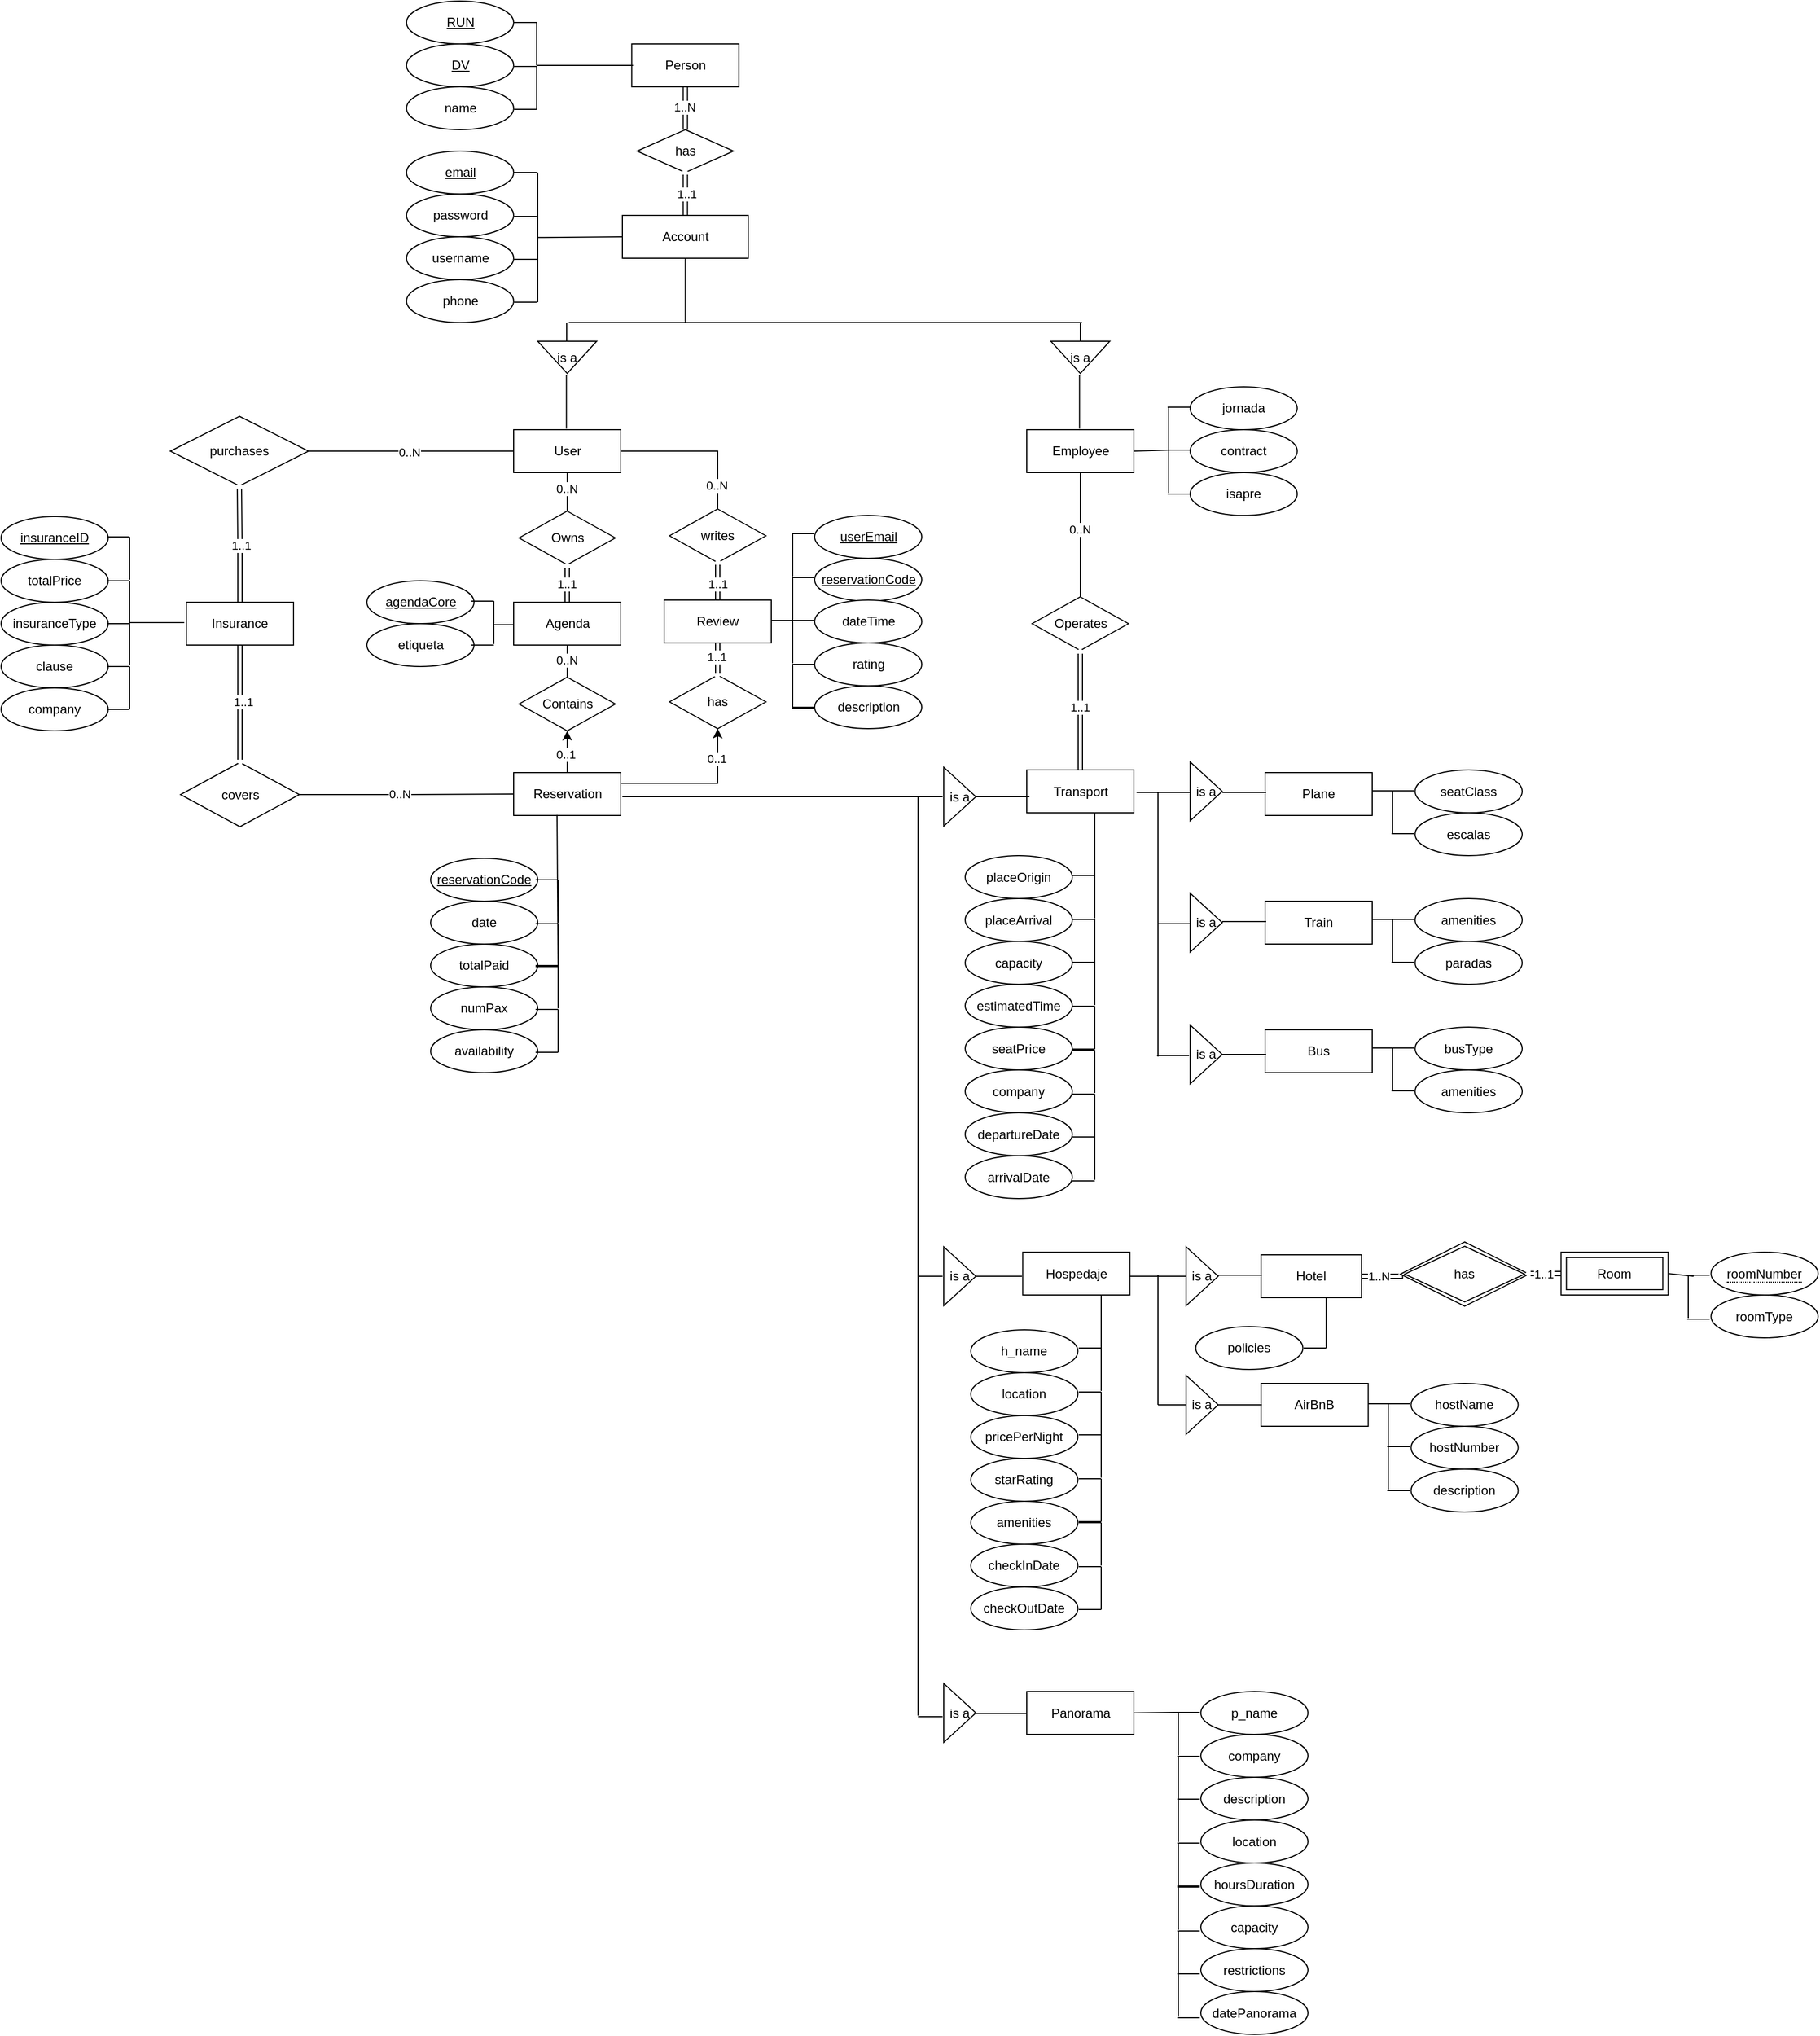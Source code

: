 <mxfile version="26.2.2">
  <diagram name="Page-1" id="e56a1550-8fbb-45ad-956c-1786394a9013">
    <mxGraphModel dx="2127" dy="1555" grid="1" gridSize="10" guides="1" tooltips="1" connect="1" arrows="0" fold="1" page="1" pageScale="1" pageWidth="1100" pageHeight="850" background="none" math="0" shadow="0">
      <root>
        <mxCell id="0" />
        <mxCell id="1" parent="0" />
        <mxCell id="i0Z8oCs2JBzdhcKXwgO1-357" style="edgeStyle=orthogonalEdgeStyle;rounded=0;orthogonalLoop=1;jettySize=auto;html=1;exitX=0.5;exitY=1;exitDx=0;exitDy=0;entryX=0.5;entryY=0;entryDx=0;entryDy=0;shape=link;" parent="1" source="i0Z8oCs2JBzdhcKXwgO1-1" target="i0Z8oCs2JBzdhcKXwgO1-23" edge="1">
          <mxGeometry relative="1" as="geometry" />
        </mxCell>
        <mxCell id="i0Z8oCs2JBzdhcKXwgO1-361" value="1..N" style="edgeLabel;html=1;align=center;verticalAlign=middle;resizable=0;points=[];" parent="i0Z8oCs2JBzdhcKXwgO1-357" vertex="1" connectable="0">
          <mxGeometry x="-0.04" y="-1" relative="1" as="geometry">
            <mxPoint as="offset" />
          </mxGeometry>
        </mxCell>
        <mxCell id="i0Z8oCs2JBzdhcKXwgO1-1" value="Person" style="whiteSpace=wrap;html=1;align=center;" parent="1" vertex="1">
          <mxGeometry x="528.75" y="-160" width="100" height="40" as="geometry" />
        </mxCell>
        <mxCell id="i0Z8oCs2JBzdhcKXwgO1-2" value="name" style="ellipse;whiteSpace=wrap;html=1;align=center;" parent="1" vertex="1">
          <mxGeometry x="318.5" y="-120" width="100" height="40" as="geometry" />
        </mxCell>
        <mxCell id="i0Z8oCs2JBzdhcKXwgO1-3" value="&lt;u&gt;DV&lt;/u&gt;" style="ellipse;whiteSpace=wrap;html=1;align=center;" parent="1" vertex="1">
          <mxGeometry x="318.5" y="-160" width="100" height="40" as="geometry" />
        </mxCell>
        <mxCell id="i0Z8oCs2JBzdhcKXwgO1-4" value="RUN" style="ellipse;whiteSpace=wrap;html=1;align=center;fontStyle=4;" parent="1" vertex="1">
          <mxGeometry x="318.5" y="-200" width="100" height="40" as="geometry" />
        </mxCell>
        <mxCell id="i0Z8oCs2JBzdhcKXwgO1-356" style="edgeStyle=orthogonalEdgeStyle;rounded=0;orthogonalLoop=1;jettySize=auto;html=1;exitX=0.5;exitY=0;exitDx=0;exitDy=0;entryX=0.5;entryY=1;entryDx=0;entryDy=0;shape=link;" parent="1" source="i0Z8oCs2JBzdhcKXwgO1-10" target="i0Z8oCs2JBzdhcKXwgO1-23" edge="1">
          <mxGeometry relative="1" as="geometry" />
        </mxCell>
        <mxCell id="i0Z8oCs2JBzdhcKXwgO1-360" value="1..1" style="edgeLabel;html=1;align=center;verticalAlign=middle;resizable=0;points=[];" parent="i0Z8oCs2JBzdhcKXwgO1-356" vertex="1" connectable="0">
          <mxGeometry x="0.007" y="-1" relative="1" as="geometry">
            <mxPoint as="offset" />
          </mxGeometry>
        </mxCell>
        <mxCell id="i0Z8oCs2JBzdhcKXwgO1-10" value="Account" style="whiteSpace=wrap;html=1;align=center;" parent="1" vertex="1">
          <mxGeometry x="520" width="117.5" height="40" as="geometry" />
        </mxCell>
        <mxCell id="i0Z8oCs2JBzdhcKXwgO1-11" value="&lt;u&gt;email&lt;/u&gt;" style="ellipse;whiteSpace=wrap;html=1;align=center;" parent="1" vertex="1">
          <mxGeometry x="318.5" y="-60" width="100" height="40" as="geometry" />
        </mxCell>
        <mxCell id="i0Z8oCs2JBzdhcKXwgO1-15" value="password" style="ellipse;whiteSpace=wrap;html=1;align=center;" parent="1" vertex="1">
          <mxGeometry x="318.5" y="-20" width="100" height="40" as="geometry" />
        </mxCell>
        <mxCell id="i0Z8oCs2JBzdhcKXwgO1-16" value="username" style="ellipse;whiteSpace=wrap;html=1;align=center;" parent="1" vertex="1">
          <mxGeometry x="318.5" y="20" width="100" height="40" as="geometry" />
        </mxCell>
        <mxCell id="i0Z8oCs2JBzdhcKXwgO1-17" value="phone" style="ellipse;whiteSpace=wrap;html=1;align=center;" parent="1" vertex="1">
          <mxGeometry x="318.5" y="60" width="100" height="40" as="geometry" />
        </mxCell>
        <mxCell id="i0Z8oCs2JBzdhcKXwgO1-23" value="has" style="shape=rhombus;perimeter=rhombusPerimeter;whiteSpace=wrap;html=1;align=center;" parent="1" vertex="1">
          <mxGeometry x="533.75" y="-80" width="90" height="40" as="geometry" />
        </mxCell>
        <mxCell id="i0Z8oCs2JBzdhcKXwgO1-26" value="is a" style="triangle;whiteSpace=wrap;html=1;direction=south;" parent="1" vertex="1">
          <mxGeometry x="441" y="117.5" width="55" height="30" as="geometry" />
        </mxCell>
        <mxCell id="i0Z8oCs2JBzdhcKXwgO1-372" style="edgeStyle=orthogonalEdgeStyle;rounded=0;orthogonalLoop=1;jettySize=auto;html=1;exitX=0.5;exitY=1;exitDx=0;exitDy=0;entryX=0.5;entryY=0;entryDx=0;entryDy=0;endArrow=none;startFill=0;" parent="1" source="i0Z8oCs2JBzdhcKXwgO1-27" target="i0Z8oCs2JBzdhcKXwgO1-49" edge="1">
          <mxGeometry relative="1" as="geometry" />
        </mxCell>
        <mxCell id="i0Z8oCs2JBzdhcKXwgO1-377" value="0..N" style="edgeLabel;html=1;align=center;verticalAlign=middle;resizable=0;points=[];" parent="i0Z8oCs2JBzdhcKXwgO1-372" vertex="1" connectable="0">
          <mxGeometry x="-0.178" y="-1" relative="1" as="geometry">
            <mxPoint as="offset" />
          </mxGeometry>
        </mxCell>
        <mxCell id="i0Z8oCs2JBzdhcKXwgO1-385" style="edgeStyle=orthogonalEdgeStyle;rounded=0;orthogonalLoop=1;jettySize=auto;html=1;exitX=0;exitY=0.5;exitDx=0;exitDy=0;entryX=1;entryY=0.5;entryDx=0;entryDy=0;endArrow=none;startFill=0;" parent="1" source="i0Z8oCs2JBzdhcKXwgO1-27" target="i0Z8oCs2JBzdhcKXwgO1-89" edge="1">
          <mxGeometry relative="1" as="geometry" />
        </mxCell>
        <mxCell id="i0Z8oCs2JBzdhcKXwgO1-386" value="0..N" style="edgeLabel;html=1;align=center;verticalAlign=middle;resizable=0;points=[];" parent="i0Z8oCs2JBzdhcKXwgO1-385" vertex="1" connectable="0">
          <mxGeometry x="0.018" y="1" relative="1" as="geometry">
            <mxPoint as="offset" />
          </mxGeometry>
        </mxCell>
        <mxCell id="i0Z8oCs2JBzdhcKXwgO1-27" value="User" style="whiteSpace=wrap;html=1;align=center;" parent="1" vertex="1">
          <mxGeometry x="418.5" y="200" width="100" height="40" as="geometry" />
        </mxCell>
        <mxCell id="i0Z8oCs2JBzdhcKXwgO1-366" style="edgeStyle=orthogonalEdgeStyle;rounded=0;orthogonalLoop=1;jettySize=auto;html=1;exitX=0.5;exitY=1;exitDx=0;exitDy=0;entryX=0.5;entryY=0;entryDx=0;entryDy=0;endArrow=none;startFill=0;" parent="1" source="i0Z8oCs2JBzdhcKXwgO1-29" target="i0Z8oCs2JBzdhcKXwgO1-87" edge="1">
          <mxGeometry relative="1" as="geometry" />
        </mxCell>
        <mxCell id="i0Z8oCs2JBzdhcKXwgO1-371" value="0..N" style="edgeLabel;html=1;align=center;verticalAlign=middle;resizable=0;points=[];" parent="i0Z8oCs2JBzdhcKXwgO1-366" vertex="1" connectable="0">
          <mxGeometry x="-0.094" y="-1" relative="1" as="geometry">
            <mxPoint as="offset" />
          </mxGeometry>
        </mxCell>
        <mxCell id="i0Z8oCs2JBzdhcKXwgO1-29" value="Employee" style="whiteSpace=wrap;html=1;align=center;" parent="1" vertex="1">
          <mxGeometry x="897.5" y="200" width="100" height="40" as="geometry" />
        </mxCell>
        <mxCell id="i0Z8oCs2JBzdhcKXwgO1-32" value="jornada" style="ellipse;whiteSpace=wrap;html=1;align=center;" parent="1" vertex="1">
          <mxGeometry x="1050" y="160" width="100" height="40" as="geometry" />
        </mxCell>
        <mxCell id="i0Z8oCs2JBzdhcKXwgO1-33" value="contract" style="ellipse;whiteSpace=wrap;html=1;align=center;" parent="1" vertex="1">
          <mxGeometry x="1050" y="200" width="100" height="40" as="geometry" />
        </mxCell>
        <mxCell id="i0Z8oCs2JBzdhcKXwgO1-34" value="isapre" style="ellipse;whiteSpace=wrap;html=1;align=center;" parent="1" vertex="1">
          <mxGeometry x="1050" y="240" width="100" height="40" as="geometry" />
        </mxCell>
        <mxCell id="i0Z8oCs2JBzdhcKXwgO1-363" style="edgeStyle=orthogonalEdgeStyle;rounded=0;orthogonalLoop=1;jettySize=auto;html=1;exitX=0.5;exitY=1;exitDx=0;exitDy=0;entryX=0.5;entryY=0;entryDx=0;entryDy=0;endArrow=none;startFill=0;" parent="1" source="i0Z8oCs2JBzdhcKXwgO1-35" target="i0Z8oCs2JBzdhcKXwgO1-75" edge="1">
          <mxGeometry relative="1" as="geometry" />
        </mxCell>
        <mxCell id="i0Z8oCs2JBzdhcKXwgO1-378" value="0..N" style="edgeLabel;html=1;align=center;verticalAlign=middle;resizable=0;points=[];" parent="i0Z8oCs2JBzdhcKXwgO1-363" vertex="1" connectable="0">
          <mxGeometry x="-0.08" y="-1" relative="1" as="geometry">
            <mxPoint as="offset" />
          </mxGeometry>
        </mxCell>
        <mxCell id="i0Z8oCs2JBzdhcKXwgO1-374" style="edgeStyle=orthogonalEdgeStyle;rounded=0;orthogonalLoop=1;jettySize=auto;html=1;exitX=0.5;exitY=0;exitDx=0;exitDy=0;entryX=0.5;entryY=1;entryDx=0;entryDy=0;shape=link;" parent="1" source="i0Z8oCs2JBzdhcKXwgO1-35" target="i0Z8oCs2JBzdhcKXwgO1-49" edge="1">
          <mxGeometry relative="1" as="geometry" />
        </mxCell>
        <mxCell id="i0Z8oCs2JBzdhcKXwgO1-376" value="1..1" style="edgeLabel;html=1;align=center;verticalAlign=middle;resizable=0;points=[];" parent="i0Z8oCs2JBzdhcKXwgO1-374" vertex="1" connectable="0">
          <mxGeometry x="-0.036" y="1" relative="1" as="geometry">
            <mxPoint as="offset" />
          </mxGeometry>
        </mxCell>
        <mxCell id="i0Z8oCs2JBzdhcKXwgO1-35" value="Agenda" style="whiteSpace=wrap;html=1;align=center;" parent="1" vertex="1">
          <mxGeometry x="418.5" y="361" width="100" height="40" as="geometry" />
        </mxCell>
        <mxCell id="i0Z8oCs2JBzdhcKXwgO1-36" value="&lt;u&gt;reservationCode&lt;/u&gt;" style="ellipse;whiteSpace=wrap;html=1;align=center;" parent="1" vertex="1">
          <mxGeometry x="341" y="600" width="100" height="40" as="geometry" />
        </mxCell>
        <mxCell id="i0Z8oCs2JBzdhcKXwgO1-38" value="etiqueta" style="ellipse;whiteSpace=wrap;html=1;align=center;" parent="1" vertex="1">
          <mxGeometry x="281.5" y="381" width="100" height="40" as="geometry" />
        </mxCell>
        <mxCell id="i0Z8oCs2JBzdhcKXwgO1-362" style="edgeStyle=orthogonalEdgeStyle;rounded=0;orthogonalLoop=1;jettySize=auto;html=1;exitX=0.5;exitY=0;exitDx=0;exitDy=0;entryX=0.5;entryY=1;entryDx=0;entryDy=0;" parent="1" source="i0Z8oCs2JBzdhcKXwgO1-39" target="i0Z8oCs2JBzdhcKXwgO1-75" edge="1">
          <mxGeometry relative="1" as="geometry" />
        </mxCell>
        <mxCell id="i0Z8oCs2JBzdhcKXwgO1-364" value="0..1" style="edgeLabel;html=1;align=center;verticalAlign=middle;resizable=0;points=[];" parent="i0Z8oCs2JBzdhcKXwgO1-362" vertex="1" connectable="0">
          <mxGeometry x="-0.097" y="2" relative="1" as="geometry">
            <mxPoint as="offset" />
          </mxGeometry>
        </mxCell>
        <mxCell id="i0Z8oCs2JBzdhcKXwgO1-39" value="Reservation" style="whiteSpace=wrap;html=1;align=center;" parent="1" vertex="1">
          <mxGeometry x="418.5" y="520" width="100" height="40" as="geometry" />
        </mxCell>
        <mxCell id="i0Z8oCs2JBzdhcKXwgO1-40" value="&lt;u&gt;agendaCore&lt;/u&gt;" style="ellipse;whiteSpace=wrap;html=1;align=center;" parent="1" vertex="1">
          <mxGeometry x="281.5" y="341" width="100" height="40" as="geometry" />
        </mxCell>
        <mxCell id="i0Z8oCs2JBzdhcKXwgO1-41" value="date" style="ellipse;whiteSpace=wrap;html=1;align=center;" parent="1" vertex="1">
          <mxGeometry x="341" y="640" width="100" height="40" as="geometry" />
        </mxCell>
        <mxCell id="i0Z8oCs2JBzdhcKXwgO1-42" value="totalPaid" style="ellipse;whiteSpace=wrap;html=1;align=center;" parent="1" vertex="1">
          <mxGeometry x="341" y="680" width="100" height="40" as="geometry" />
        </mxCell>
        <mxCell id="i0Z8oCs2JBzdhcKXwgO1-43" value="numPax" style="ellipse;whiteSpace=wrap;html=1;align=center;" parent="1" vertex="1">
          <mxGeometry x="341" y="720" width="100" height="40" as="geometry" />
        </mxCell>
        <mxCell id="i0Z8oCs2JBzdhcKXwgO1-44" value="availability" style="ellipse;whiteSpace=wrap;html=1;align=center;" parent="1" vertex="1">
          <mxGeometry x="341" y="760" width="100" height="40" as="geometry" />
        </mxCell>
        <mxCell id="i0Z8oCs2JBzdhcKXwgO1-368" style="edgeStyle=orthogonalEdgeStyle;rounded=0;orthogonalLoop=1;jettySize=auto;html=1;exitX=0.5;exitY=0;exitDx=0;exitDy=0;entryX=0.5;entryY=1;entryDx=0;entryDy=0;shape=link;" parent="1" source="i0Z8oCs2JBzdhcKXwgO1-45" target="i0Z8oCs2JBzdhcKXwgO1-87" edge="1">
          <mxGeometry relative="1" as="geometry" />
        </mxCell>
        <mxCell id="i0Z8oCs2JBzdhcKXwgO1-370" value="1..1" style="edgeLabel;html=1;align=center;verticalAlign=middle;resizable=0;points=[];" parent="i0Z8oCs2JBzdhcKXwgO1-368" vertex="1" connectable="0">
          <mxGeometry x="0.058" y="1" relative="1" as="geometry">
            <mxPoint as="offset" />
          </mxGeometry>
        </mxCell>
        <mxCell id="i0Z8oCs2JBzdhcKXwgO1-45" value="Transport" style="whiteSpace=wrap;html=1;align=center;" parent="1" vertex="1">
          <mxGeometry x="897.5" y="517.5" width="100" height="40" as="geometry" />
        </mxCell>
        <mxCell id="i0Z8oCs2JBzdhcKXwgO1-46" value="Hospedaje" style="whiteSpace=wrap;html=1;align=center;" parent="1" vertex="1">
          <mxGeometry x="893.75" y="967.5" width="100" height="40" as="geometry" />
        </mxCell>
        <mxCell id="i0Z8oCs2JBzdhcKXwgO1-47" value="Panorama" style="whiteSpace=wrap;html=1;align=center;" parent="1" vertex="1">
          <mxGeometry x="897.5" y="1377.5" width="100" height="40" as="geometry" />
        </mxCell>
        <mxCell id="i0Z8oCs2JBzdhcKXwgO1-48" value="is a" style="triangle;whiteSpace=wrap;html=1;direction=south;" parent="1" vertex="1">
          <mxGeometry x="920" y="117.5" width="55" height="30" as="geometry" />
        </mxCell>
        <mxCell id="i0Z8oCs2JBzdhcKXwgO1-49" value="Owns" style="shape=rhombus;perimeter=rhombusPerimeter;whiteSpace=wrap;html=1;align=center;" parent="1" vertex="1">
          <mxGeometry x="423.5" y="276" width="90" height="50" as="geometry" />
        </mxCell>
        <mxCell id="i0Z8oCs2JBzdhcKXwgO1-51" value="is a" style="triangle;whiteSpace=wrap;html=1;direction=east;" parent="1" vertex="1">
          <mxGeometry x="820" y="962.5" width="30" height="55" as="geometry" />
        </mxCell>
        <mxCell id="i0Z8oCs2JBzdhcKXwgO1-52" value="is a" style="triangle;whiteSpace=wrap;html=1;direction=east;" parent="1" vertex="1">
          <mxGeometry x="820" y="1370" width="30" height="55" as="geometry" />
        </mxCell>
        <mxCell id="i0Z8oCs2JBzdhcKXwgO1-379" style="edgeStyle=orthogonalEdgeStyle;rounded=0;orthogonalLoop=1;jettySize=auto;html=1;exitX=1;exitY=0.5;exitDx=0;exitDy=0;entryX=0;entryY=0.5;entryDx=0;entryDy=0;shape=link;" parent="1" source="i0Z8oCs2JBzdhcKXwgO1-53" target="i0Z8oCs2JBzdhcKXwgO1-56" edge="1">
          <mxGeometry relative="1" as="geometry" />
        </mxCell>
        <mxCell id="i0Z8oCs2JBzdhcKXwgO1-384" value="1..N" style="edgeLabel;html=1;align=center;verticalAlign=middle;resizable=0;points=[];" parent="i0Z8oCs2JBzdhcKXwgO1-379" vertex="1" connectable="0">
          <mxGeometry x="-0.162" relative="1" as="geometry">
            <mxPoint as="offset" />
          </mxGeometry>
        </mxCell>
        <mxCell id="i0Z8oCs2JBzdhcKXwgO1-53" value="Hotel" style="whiteSpace=wrap;html=1;align=center;" parent="1" vertex="1">
          <mxGeometry x="1116.25" y="970" width="93.75" height="40" as="geometry" />
        </mxCell>
        <mxCell id="i0Z8oCs2JBzdhcKXwgO1-54" value="AirBnB" style="whiteSpace=wrap;html=1;align=center;" parent="1" vertex="1">
          <mxGeometry x="1116.25" y="1090" width="100" height="40" as="geometry" />
        </mxCell>
        <mxCell id="i0Z8oCs2JBzdhcKXwgO1-381" style="edgeStyle=orthogonalEdgeStyle;rounded=0;orthogonalLoop=1;jettySize=auto;html=1;exitX=0;exitY=0.5;exitDx=0;exitDy=0;entryX=1;entryY=0.5;entryDx=0;entryDy=0;shape=link;" parent="1" source="i0Z8oCs2JBzdhcKXwgO1-55" target="i0Z8oCs2JBzdhcKXwgO1-56" edge="1">
          <mxGeometry relative="1" as="geometry" />
        </mxCell>
        <mxCell id="i0Z8oCs2JBzdhcKXwgO1-383" value="1..1" style="edgeLabel;html=1;align=center;verticalAlign=middle;resizable=0;points=[];" parent="i0Z8oCs2JBzdhcKXwgO1-381" vertex="1" connectable="0">
          <mxGeometry x="0.109" relative="1" as="geometry">
            <mxPoint as="offset" />
          </mxGeometry>
        </mxCell>
        <mxCell id="i0Z8oCs2JBzdhcKXwgO1-55" value="Room" style="shape=ext;margin=3;double=1;whiteSpace=wrap;html=1;align=center;" parent="1" vertex="1">
          <mxGeometry x="1396.25" y="967.5" width="100" height="40" as="geometry" />
        </mxCell>
        <mxCell id="i0Z8oCs2JBzdhcKXwgO1-56" value="has" style="shape=rhombus;double=1;perimeter=rhombusPerimeter;whiteSpace=wrap;html=1;align=center;" parent="1" vertex="1">
          <mxGeometry x="1246.25" y="958" width="120" height="60" as="geometry" />
        </mxCell>
        <mxCell id="i0Z8oCs2JBzdhcKXwgO1-57" value="&lt;span style=&quot;border-bottom: 1px dotted&quot;&gt;roomNumber&lt;/span&gt;" style="ellipse;whiteSpace=wrap;html=1;align=center;" parent="1" vertex="1">
          <mxGeometry x="1536.25" y="967.5" width="100" height="40" as="geometry" />
        </mxCell>
        <mxCell id="i0Z8oCs2JBzdhcKXwgO1-58" value="hostName" style="ellipse;whiteSpace=wrap;html=1;align=center;" parent="1" vertex="1">
          <mxGeometry x="1256.25" y="1090" width="100" height="40" as="geometry" />
        </mxCell>
        <mxCell id="i0Z8oCs2JBzdhcKXwgO1-59" value="Bus" style="whiteSpace=wrap;html=1;align=center;" parent="1" vertex="1">
          <mxGeometry x="1120" y="760" width="100" height="40" as="geometry" />
        </mxCell>
        <mxCell id="i0Z8oCs2JBzdhcKXwgO1-60" value="Train" style="whiteSpace=wrap;html=1;align=center;" parent="1" vertex="1">
          <mxGeometry x="1120" y="640" width="100" height="40" as="geometry" />
        </mxCell>
        <mxCell id="i0Z8oCs2JBzdhcKXwgO1-61" value="Plane" style="whiteSpace=wrap;html=1;align=center;" parent="1" vertex="1">
          <mxGeometry x="1120" y="520" width="100" height="40" as="geometry" />
        </mxCell>
        <mxCell id="i0Z8oCs2JBzdhcKXwgO1-387" style="edgeStyle=orthogonalEdgeStyle;rounded=0;orthogonalLoop=1;jettySize=auto;html=1;exitX=0.5;exitY=0;exitDx=0;exitDy=0;entryX=0.5;entryY=1;entryDx=0;entryDy=0;shape=link;" parent="1" source="i0Z8oCs2JBzdhcKXwgO1-63" target="i0Z8oCs2JBzdhcKXwgO1-89" edge="1">
          <mxGeometry relative="1" as="geometry" />
        </mxCell>
        <mxCell id="i0Z8oCs2JBzdhcKXwgO1-388" value="1..1" style="edgeLabel;html=1;align=center;verticalAlign=middle;resizable=0;points=[];" parent="i0Z8oCs2JBzdhcKXwgO1-387" vertex="1" connectable="0">
          <mxGeometry x="-0.013" y="-1" relative="1" as="geometry">
            <mxPoint y="1" as="offset" />
          </mxGeometry>
        </mxCell>
        <mxCell id="i0Z8oCs2JBzdhcKXwgO1-390" style="edgeStyle=orthogonalEdgeStyle;rounded=0;orthogonalLoop=1;jettySize=auto;html=1;exitX=0.5;exitY=1;exitDx=0;exitDy=0;endArrow=none;startFill=0;shape=link;" parent="1" source="i0Z8oCs2JBzdhcKXwgO1-63" edge="1">
          <mxGeometry relative="1" as="geometry">
            <mxPoint x="163" y="510" as="targetPoint" />
          </mxGeometry>
        </mxCell>
        <mxCell id="i0Z8oCs2JBzdhcKXwgO1-394" value="1..1" style="edgeLabel;html=1;align=center;verticalAlign=middle;resizable=0;points=[];" parent="i0Z8oCs2JBzdhcKXwgO1-390" vertex="1" connectable="0">
          <mxGeometry x="-0.035" y="3" relative="1" as="geometry">
            <mxPoint as="offset" />
          </mxGeometry>
        </mxCell>
        <mxCell id="i0Z8oCs2JBzdhcKXwgO1-63" value="Insurance" style="whiteSpace=wrap;html=1;align=center;" parent="1" vertex="1">
          <mxGeometry x="113" y="361" width="100" height="40" as="geometry" />
        </mxCell>
        <mxCell id="i0Z8oCs2JBzdhcKXwgO1-404" style="edgeStyle=orthogonalEdgeStyle;rounded=0;orthogonalLoop=1;jettySize=auto;html=1;exitX=0.5;exitY=0;exitDx=0;exitDy=0;entryX=0.5;entryY=1;entryDx=0;entryDy=0;shape=link;" parent="1" source="i0Z8oCs2JBzdhcKXwgO1-64" target="i0Z8oCs2JBzdhcKXwgO1-397" edge="1">
          <mxGeometry relative="1" as="geometry" />
        </mxCell>
        <mxCell id="i0Z8oCs2JBzdhcKXwgO1-408" value="1..1" style="edgeLabel;html=1;align=center;verticalAlign=middle;resizable=0;points=[];" parent="i0Z8oCs2JBzdhcKXwgO1-404" vertex="1" connectable="0">
          <mxGeometry x="-0.105" relative="1" as="geometry">
            <mxPoint as="offset" />
          </mxGeometry>
        </mxCell>
        <mxCell id="i0Z8oCs2JBzdhcKXwgO1-64" value="Review" style="whiteSpace=wrap;html=1;align=center;" parent="1" vertex="1">
          <mxGeometry x="559" y="359" width="100" height="40" as="geometry" />
        </mxCell>
        <mxCell id="i0Z8oCs2JBzdhcKXwgO1-65" value="userEmail" style="ellipse;whiteSpace=wrap;html=1;align=center;fontStyle=4;" parent="1" vertex="1">
          <mxGeometry x="699.5" y="280" width="100" height="40" as="geometry" />
        </mxCell>
        <mxCell id="i0Z8oCs2JBzdhcKXwgO1-66" value="reservationCode" style="ellipse;whiteSpace=wrap;html=1;align=center;fontStyle=4;" parent="1" vertex="1">
          <mxGeometry x="699.5" y="320" width="100" height="40" as="geometry" />
        </mxCell>
        <mxCell id="i0Z8oCs2JBzdhcKXwgO1-67" value="rating" style="ellipse;whiteSpace=wrap;html=1;align=center;" parent="1" vertex="1">
          <mxGeometry x="699.5" y="399" width="100" height="40" as="geometry" />
        </mxCell>
        <mxCell id="i0Z8oCs2JBzdhcKXwgO1-68" value="description" style="ellipse;whiteSpace=wrap;html=1;align=center;" parent="1" vertex="1">
          <mxGeometry x="699.5" y="439" width="100" height="40" as="geometry" />
        </mxCell>
        <mxCell id="i0Z8oCs2JBzdhcKXwgO1-69" value="dateTime" style="ellipse;whiteSpace=wrap;html=1;align=center;" parent="1" vertex="1">
          <mxGeometry x="699.5" y="359" width="100" height="40" as="geometry" />
        </mxCell>
        <mxCell id="i0Z8oCs2JBzdhcKXwgO1-70" value="insuranceID" style="ellipse;whiteSpace=wrap;html=1;align=center;fontStyle=4;" parent="1" vertex="1">
          <mxGeometry x="-60" y="281" width="100" height="40" as="geometry" />
        </mxCell>
        <mxCell id="i0Z8oCs2JBzdhcKXwgO1-71" value="totalPrice" style="ellipse;whiteSpace=wrap;html=1;align=center;" parent="1" vertex="1">
          <mxGeometry x="-60" y="321" width="100" height="40" as="geometry" />
        </mxCell>
        <mxCell id="i0Z8oCs2JBzdhcKXwgO1-72" value="insuranceType" style="ellipse;whiteSpace=wrap;html=1;align=center;" parent="1" vertex="1">
          <mxGeometry x="-60" y="361" width="100" height="40" as="geometry" />
        </mxCell>
        <mxCell id="i0Z8oCs2JBzdhcKXwgO1-73" value="clause" style="ellipse;whiteSpace=wrap;html=1;align=center;" parent="1" vertex="1">
          <mxGeometry x="-60" y="401" width="100" height="40" as="geometry" />
        </mxCell>
        <mxCell id="i0Z8oCs2JBzdhcKXwgO1-74" value="company" style="ellipse;whiteSpace=wrap;html=1;align=center;" parent="1" vertex="1">
          <mxGeometry x="-60" y="441" width="100" height="40" as="geometry" />
        </mxCell>
        <mxCell id="i0Z8oCs2JBzdhcKXwgO1-75" value="Contains" style="shape=rhombus;perimeter=rhombusPerimeter;whiteSpace=wrap;html=1;align=center;" parent="1" vertex="1">
          <mxGeometry x="423.5" y="431" width="90" height="50" as="geometry" />
        </mxCell>
        <mxCell id="i0Z8oCs2JBzdhcKXwgO1-77" value="is a" style="triangle;whiteSpace=wrap;html=1;direction=east;" parent="1" vertex="1">
          <mxGeometry x="1046.25" y="962.5" width="30" height="55" as="geometry" />
        </mxCell>
        <mxCell id="i0Z8oCs2JBzdhcKXwgO1-78" value="is a" style="triangle;whiteSpace=wrap;html=1;direction=east;" parent="1" vertex="1">
          <mxGeometry x="1046.25" y="1082.5" width="30" height="55" as="geometry" />
        </mxCell>
        <mxCell id="i0Z8oCs2JBzdhcKXwgO1-79" value="is a" style="triangle;whiteSpace=wrap;html=1;direction=east;" parent="1" vertex="1">
          <mxGeometry x="1050" y="755.5" width="30" height="55" as="geometry" />
        </mxCell>
        <mxCell id="i0Z8oCs2JBzdhcKXwgO1-80" value="is a" style="triangle;whiteSpace=wrap;html=1;direction=east;" parent="1" vertex="1">
          <mxGeometry x="1050" y="632.5" width="30" height="55" as="geometry" />
        </mxCell>
        <mxCell id="i0Z8oCs2JBzdhcKXwgO1-81" value="is a" style="triangle;whiteSpace=wrap;html=1;direction=east;" parent="1" vertex="1">
          <mxGeometry x="1050" y="510" width="30" height="55" as="geometry" />
        </mxCell>
        <mxCell id="i0Z8oCs2JBzdhcKXwgO1-87" value="Operates" style="shape=rhombus;perimeter=rhombusPerimeter;whiteSpace=wrap;html=1;align=center;" parent="1" vertex="1">
          <mxGeometry x="902.5" y="356" width="90" height="50" as="geometry" />
        </mxCell>
        <mxCell id="i0Z8oCs2JBzdhcKXwgO1-391" style="edgeStyle=orthogonalEdgeStyle;rounded=0;orthogonalLoop=1;jettySize=auto;html=1;exitX=1;exitY=0.5;exitDx=0;exitDy=0;entryX=0;entryY=0.5;entryDx=0;entryDy=0;endArrow=none;startFill=0;" parent="1" source="i0Z8oCs2JBzdhcKXwgO1-88" target="i0Z8oCs2JBzdhcKXwgO1-39" edge="1">
          <mxGeometry relative="1" as="geometry" />
        </mxCell>
        <mxCell id="i0Z8oCs2JBzdhcKXwgO1-392" value="0..N" style="edgeLabel;html=1;align=center;verticalAlign=middle;resizable=0;points=[];" parent="i0Z8oCs2JBzdhcKXwgO1-391" vertex="1" connectable="0">
          <mxGeometry x="-0.071" y="1" relative="1" as="geometry">
            <mxPoint as="offset" />
          </mxGeometry>
        </mxCell>
        <mxCell id="i0Z8oCs2JBzdhcKXwgO1-88" value="covers" style="shape=rhombus;perimeter=rhombusPerimeter;whiteSpace=wrap;html=1;align=center;" parent="1" vertex="1">
          <mxGeometry x="107.5" y="510.5" width="111" height="60" as="geometry" />
        </mxCell>
        <mxCell id="i0Z8oCs2JBzdhcKXwgO1-89" value="purchases" style="shape=rhombus;perimeter=rhombusPerimeter;whiteSpace=wrap;html=1;align=center;" parent="1" vertex="1">
          <mxGeometry x="98" y="187.5" width="129" height="65" as="geometry" />
        </mxCell>
        <mxCell id="i0Z8oCs2JBzdhcKXwgO1-90" value="is a" style="triangle;whiteSpace=wrap;html=1;direction=east;" parent="1" vertex="1">
          <mxGeometry x="820" y="515" width="30" height="55" as="geometry" />
        </mxCell>
        <mxCell id="i0Z8oCs2JBzdhcKXwgO1-92" value="seatClass" style="ellipse;whiteSpace=wrap;html=1;align=center;" parent="1" vertex="1">
          <mxGeometry x="1260" y="517.5" width="100" height="40" as="geometry" />
        </mxCell>
        <mxCell id="i0Z8oCs2JBzdhcKXwgO1-93" value="escalas" style="ellipse;whiteSpace=wrap;html=1;align=center;" parent="1" vertex="1">
          <mxGeometry x="1260" y="557.5" width="100" height="40" as="geometry" />
        </mxCell>
        <mxCell id="i0Z8oCs2JBzdhcKXwgO1-94" value="amenities" style="ellipse;whiteSpace=wrap;html=1;align=center;" parent="1" vertex="1">
          <mxGeometry x="1260" y="637.5" width="100" height="40" as="geometry" />
        </mxCell>
        <mxCell id="i0Z8oCs2JBzdhcKXwgO1-95" value="paradas" style="ellipse;whiteSpace=wrap;html=1;align=center;" parent="1" vertex="1">
          <mxGeometry x="1260" y="677.5" width="100" height="40" as="geometry" />
        </mxCell>
        <mxCell id="i0Z8oCs2JBzdhcKXwgO1-96" value="busType" style="ellipse;whiteSpace=wrap;html=1;align=center;" parent="1" vertex="1">
          <mxGeometry x="1260" y="757.5" width="100" height="40" as="geometry" />
        </mxCell>
        <mxCell id="i0Z8oCs2JBzdhcKXwgO1-97" value="amenities" style="ellipse;whiteSpace=wrap;html=1;align=center;" parent="1" vertex="1">
          <mxGeometry x="1260" y="797.5" width="100" height="40" as="geometry" />
        </mxCell>
        <mxCell id="i0Z8oCs2JBzdhcKXwgO1-100" value="roomType" style="ellipse;whiteSpace=wrap;html=1;align=center;" parent="1" vertex="1">
          <mxGeometry x="1536.25" y="1007.5" width="100" height="40" as="geometry" />
        </mxCell>
        <mxCell id="i0Z8oCs2JBzdhcKXwgO1-101" value="hostNumber" style="ellipse;whiteSpace=wrap;html=1;align=center;" parent="1" vertex="1">
          <mxGeometry x="1256.25" y="1130" width="100" height="40" as="geometry" />
        </mxCell>
        <mxCell id="i0Z8oCs2JBzdhcKXwgO1-102" value="description" style="ellipse;whiteSpace=wrap;html=1;align=center;" parent="1" vertex="1">
          <mxGeometry x="1256.25" y="1170" width="100" height="40" as="geometry" />
        </mxCell>
        <mxCell id="i0Z8oCs2JBzdhcKXwgO1-104" value="p_name" style="ellipse;whiteSpace=wrap;html=1;align=center;" parent="1" vertex="1">
          <mxGeometry x="1060" y="1377.5" width="100" height="40" as="geometry" />
        </mxCell>
        <mxCell id="i0Z8oCs2JBzdhcKXwgO1-105" value="company" style="ellipse;whiteSpace=wrap;html=1;align=center;" parent="1" vertex="1">
          <mxGeometry x="1060" y="1417.5" width="100" height="40" as="geometry" />
        </mxCell>
        <mxCell id="i0Z8oCs2JBzdhcKXwgO1-106" value="description" style="ellipse;whiteSpace=wrap;html=1;align=center;" parent="1" vertex="1">
          <mxGeometry x="1060" y="1457.5" width="100" height="40" as="geometry" />
        </mxCell>
        <mxCell id="i0Z8oCs2JBzdhcKXwgO1-107" value="location" style="ellipse;whiteSpace=wrap;html=1;align=center;" parent="1" vertex="1">
          <mxGeometry x="1060" y="1497.5" width="100" height="40" as="geometry" />
        </mxCell>
        <mxCell id="i0Z8oCs2JBzdhcKXwgO1-108" value="hoursDuration" style="ellipse;whiteSpace=wrap;html=1;align=center;" parent="1" vertex="1">
          <mxGeometry x="1060" y="1537.5" width="100" height="40" as="geometry" />
        </mxCell>
        <mxCell id="i0Z8oCs2JBzdhcKXwgO1-109" value="capacity" style="ellipse;whiteSpace=wrap;html=1;align=center;" parent="1" vertex="1">
          <mxGeometry x="1060" y="1577.5" width="100" height="40" as="geometry" />
        </mxCell>
        <mxCell id="i0Z8oCs2JBzdhcKXwgO1-114" value="restrictions" style="ellipse;whiteSpace=wrap;html=1;align=center;" parent="1" vertex="1">
          <mxGeometry x="1060" y="1617.5" width="100" height="40" as="geometry" />
        </mxCell>
        <mxCell id="i0Z8oCs2JBzdhcKXwgO1-115" value="datePanorama" style="ellipse;whiteSpace=wrap;html=1;align=center;" parent="1" vertex="1">
          <mxGeometry x="1060" y="1657.5" width="100" height="40" as="geometry" />
        </mxCell>
        <mxCell id="i0Z8oCs2JBzdhcKXwgO1-117" value="placeOrigin" style="ellipse;whiteSpace=wrap;html=1;align=center;" parent="1" vertex="1">
          <mxGeometry x="840" y="597.5" width="100" height="40" as="geometry" />
        </mxCell>
        <mxCell id="i0Z8oCs2JBzdhcKXwgO1-118" value="placeArrival" style="ellipse;whiteSpace=wrap;html=1;align=center;" parent="1" vertex="1">
          <mxGeometry x="840" y="637.5" width="100" height="40" as="geometry" />
        </mxCell>
        <mxCell id="i0Z8oCs2JBzdhcKXwgO1-119" value="capacity" style="ellipse;whiteSpace=wrap;html=1;align=center;" parent="1" vertex="1">
          <mxGeometry x="840" y="677.5" width="100" height="40" as="geometry" />
        </mxCell>
        <mxCell id="i0Z8oCs2JBzdhcKXwgO1-120" value="estimatedTime" style="ellipse;whiteSpace=wrap;html=1;align=center;" parent="1" vertex="1">
          <mxGeometry x="840" y="717.5" width="100" height="40" as="geometry" />
        </mxCell>
        <mxCell id="i0Z8oCs2JBzdhcKXwgO1-121" value="seatPrice" style="ellipse;whiteSpace=wrap;html=1;align=center;" parent="1" vertex="1">
          <mxGeometry x="840" y="757.5" width="100" height="40" as="geometry" />
        </mxCell>
        <mxCell id="i0Z8oCs2JBzdhcKXwgO1-122" value="company" style="ellipse;whiteSpace=wrap;html=1;align=center;" parent="1" vertex="1">
          <mxGeometry x="840" y="797.5" width="100" height="40" as="geometry" />
        </mxCell>
        <mxCell id="i0Z8oCs2JBzdhcKXwgO1-123" value="departureDate" style="ellipse;whiteSpace=wrap;html=1;align=center;" parent="1" vertex="1">
          <mxGeometry x="840" y="837.5" width="100" height="40" as="geometry" />
        </mxCell>
        <mxCell id="i0Z8oCs2JBzdhcKXwgO1-124" value="arrivalDate" style="ellipse;whiteSpace=wrap;html=1;align=center;" parent="1" vertex="1">
          <mxGeometry x="840" y="877.5" width="100" height="40" as="geometry" />
        </mxCell>
        <mxCell id="i0Z8oCs2JBzdhcKXwgO1-133" value="h_name" style="ellipse;whiteSpace=wrap;html=1;align=center;" parent="1" vertex="1">
          <mxGeometry x="845.25" y="1040" width="100" height="40" as="geometry" />
        </mxCell>
        <mxCell id="i0Z8oCs2JBzdhcKXwgO1-134" value="location" style="ellipse;whiteSpace=wrap;html=1;align=center;" parent="1" vertex="1">
          <mxGeometry x="845.25" y="1080" width="100" height="40" as="geometry" />
        </mxCell>
        <mxCell id="i0Z8oCs2JBzdhcKXwgO1-135" value="pricePerNight" style="ellipse;whiteSpace=wrap;html=1;align=center;" parent="1" vertex="1">
          <mxGeometry x="845.25" y="1120" width="100" height="40" as="geometry" />
        </mxCell>
        <mxCell id="i0Z8oCs2JBzdhcKXwgO1-136" value="starRating" style="ellipse;whiteSpace=wrap;html=1;align=center;" parent="1" vertex="1">
          <mxGeometry x="845.25" y="1160" width="100" height="40" as="geometry" />
        </mxCell>
        <mxCell id="i0Z8oCs2JBzdhcKXwgO1-137" value="amenities" style="ellipse;whiteSpace=wrap;html=1;align=center;" parent="1" vertex="1">
          <mxGeometry x="845.25" y="1200" width="100" height="40" as="geometry" />
        </mxCell>
        <mxCell id="i0Z8oCs2JBzdhcKXwgO1-138" value="checkInDate" style="ellipse;whiteSpace=wrap;html=1;align=center;" parent="1" vertex="1">
          <mxGeometry x="845.25" y="1240" width="100" height="40" as="geometry" />
        </mxCell>
        <mxCell id="i0Z8oCs2JBzdhcKXwgO1-139" value="checkOutDate" style="ellipse;whiteSpace=wrap;html=1;align=center;" parent="1" vertex="1">
          <mxGeometry x="845.25" y="1280" width="100" height="40" as="geometry" />
        </mxCell>
        <mxCell id="i0Z8oCs2JBzdhcKXwgO1-146" value="" style="endArrow=none;html=1;rounded=0;exitX=1;exitY=0.5;exitDx=0;exitDy=0;" parent="1" source="i0Z8oCs2JBzdhcKXwgO1-11" edge="1">
          <mxGeometry relative="1" as="geometry">
            <mxPoint x="500" y="30" as="sourcePoint" />
            <mxPoint x="440" y="-40" as="targetPoint" />
          </mxGeometry>
        </mxCell>
        <mxCell id="i0Z8oCs2JBzdhcKXwgO1-147" value="" style="endArrow=none;html=1;rounded=0;exitX=1;exitY=0.5;exitDx=0;exitDy=0;" parent="1" edge="1">
          <mxGeometry relative="1" as="geometry">
            <mxPoint x="419" y="1" as="sourcePoint" />
            <mxPoint x="440" y="1" as="targetPoint" />
          </mxGeometry>
        </mxCell>
        <mxCell id="i0Z8oCs2JBzdhcKXwgO1-148" value="" style="endArrow=none;html=1;rounded=0;exitX=1;exitY=0.5;exitDx=0;exitDy=0;" parent="1" edge="1">
          <mxGeometry relative="1" as="geometry">
            <mxPoint x="419" y="41" as="sourcePoint" />
            <mxPoint x="440" y="41" as="targetPoint" />
          </mxGeometry>
        </mxCell>
        <mxCell id="i0Z8oCs2JBzdhcKXwgO1-149" value="" style="endArrow=none;html=1;rounded=0;exitX=1;exitY=0.5;exitDx=0;exitDy=0;" parent="1" edge="1">
          <mxGeometry relative="1" as="geometry">
            <mxPoint x="419" y="81" as="sourcePoint" />
            <mxPoint x="440" y="81" as="targetPoint" />
          </mxGeometry>
        </mxCell>
        <mxCell id="i0Z8oCs2JBzdhcKXwgO1-151" value="" style="line;strokeWidth=1;rotatable=0;dashed=0;labelPosition=right;align=left;verticalAlign=middle;spacingTop=0;spacingLeft=6;points=[];portConstraint=eastwest;direction=south;" parent="1" vertex="1">
          <mxGeometry x="436" y="-40" width="10" height="121" as="geometry" />
        </mxCell>
        <mxCell id="i0Z8oCs2JBzdhcKXwgO1-152" value="" style="endArrow=none;html=1;rounded=0;exitX=1;exitY=0.5;exitDx=0;exitDy=0;" parent="1" edge="1">
          <mxGeometry relative="1" as="geometry">
            <mxPoint x="419" y="-180" as="sourcePoint" />
            <mxPoint x="440" y="-180" as="targetPoint" />
          </mxGeometry>
        </mxCell>
        <mxCell id="i0Z8oCs2JBzdhcKXwgO1-153" value="" style="endArrow=none;html=1;rounded=0;exitX=1;exitY=0.5;exitDx=0;exitDy=0;" parent="1" edge="1">
          <mxGeometry relative="1" as="geometry">
            <mxPoint x="419" y="-139" as="sourcePoint" />
            <mxPoint x="440" y="-139" as="targetPoint" />
          </mxGeometry>
        </mxCell>
        <mxCell id="i0Z8oCs2JBzdhcKXwgO1-154" value="" style="endArrow=none;html=1;rounded=0;exitX=1;exitY=0.5;exitDx=0;exitDy=0;" parent="1" edge="1">
          <mxGeometry relative="1" as="geometry">
            <mxPoint x="419" y="-99" as="sourcePoint" />
            <mxPoint x="440" y="-99" as="targetPoint" />
          </mxGeometry>
        </mxCell>
        <mxCell id="i0Z8oCs2JBzdhcKXwgO1-155" value="" style="endArrow=none;html=1;rounded=0;exitX=0.501;exitY=0.5;exitDx=0;exitDy=0;exitPerimeter=0;entryX=0;entryY=0.5;entryDx=0;entryDy=0;" parent="1" source="i0Z8oCs2JBzdhcKXwgO1-151" target="i0Z8oCs2JBzdhcKXwgO1-10" edge="1">
          <mxGeometry relative="1" as="geometry">
            <mxPoint x="443" y="20" as="sourcePoint" />
            <mxPoint x="520" y="20" as="targetPoint" />
          </mxGeometry>
        </mxCell>
        <mxCell id="i0Z8oCs2JBzdhcKXwgO1-156" value="" style="endArrow=none;html=1;rounded=0;" parent="1" edge="1">
          <mxGeometry relative="1" as="geometry">
            <mxPoint x="440" y="-140" as="sourcePoint" />
            <mxPoint x="440" y="-180" as="targetPoint" />
          </mxGeometry>
        </mxCell>
        <mxCell id="i0Z8oCs2JBzdhcKXwgO1-157" value="" style="endArrow=none;html=1;rounded=0;" parent="1" edge="1">
          <mxGeometry relative="1" as="geometry">
            <mxPoint x="440" y="-99" as="sourcePoint" />
            <mxPoint x="440" y="-139" as="targetPoint" />
          </mxGeometry>
        </mxCell>
        <mxCell id="i0Z8oCs2JBzdhcKXwgO1-158" value="" style="endArrow=none;html=1;rounded=0;" parent="1" edge="1">
          <mxGeometry relative="1" as="geometry">
            <mxPoint x="440" y="-140" as="sourcePoint" />
            <mxPoint x="530" y="-140" as="targetPoint" />
          </mxGeometry>
        </mxCell>
        <mxCell id="i0Z8oCs2JBzdhcKXwgO1-159" value="" style="endArrow=none;html=1;rounded=0;exitX=1;exitY=0.5;exitDx=0;exitDy=0;" parent="1" edge="1">
          <mxGeometry relative="1" as="geometry">
            <mxPoint x="439" y="620" as="sourcePoint" />
            <mxPoint x="460" y="620" as="targetPoint" />
          </mxGeometry>
        </mxCell>
        <mxCell id="i0Z8oCs2JBzdhcKXwgO1-160" value="" style="endArrow=none;html=1;rounded=0;exitX=1;exitY=0.5;exitDx=0;exitDy=0;" parent="1" edge="1">
          <mxGeometry relative="1" as="geometry">
            <mxPoint x="439" y="661" as="sourcePoint" />
            <mxPoint x="460" y="661" as="targetPoint" />
          </mxGeometry>
        </mxCell>
        <mxCell id="i0Z8oCs2JBzdhcKXwgO1-161" value="" style="endArrow=none;html=1;rounded=0;exitX=1;exitY=0.5;exitDx=0;exitDy=0;" parent="1" edge="1">
          <mxGeometry relative="1" as="geometry">
            <mxPoint x="439" y="701" as="sourcePoint" />
            <mxPoint x="460" y="701" as="targetPoint" />
          </mxGeometry>
        </mxCell>
        <mxCell id="i0Z8oCs2JBzdhcKXwgO1-162" value="" style="endArrow=none;html=1;rounded=0;" parent="1" edge="1">
          <mxGeometry relative="1" as="geometry">
            <mxPoint x="460" y="660" as="sourcePoint" />
            <mxPoint x="460" y="620" as="targetPoint" />
          </mxGeometry>
        </mxCell>
        <mxCell id="i0Z8oCs2JBzdhcKXwgO1-163" value="" style="endArrow=none;html=1;rounded=0;" parent="1" edge="1">
          <mxGeometry relative="1" as="geometry">
            <mxPoint x="460" y="701" as="sourcePoint" />
            <mxPoint x="460" y="661" as="targetPoint" />
          </mxGeometry>
        </mxCell>
        <mxCell id="i0Z8oCs2JBzdhcKXwgO1-164" value="" style="endArrow=none;html=1;rounded=0;exitX=1;exitY=0.5;exitDx=0;exitDy=0;" parent="1" edge="1">
          <mxGeometry relative="1" as="geometry">
            <mxPoint x="439" y="700" as="sourcePoint" />
            <mxPoint x="460" y="700" as="targetPoint" />
          </mxGeometry>
        </mxCell>
        <mxCell id="i0Z8oCs2JBzdhcKXwgO1-165" value="" style="endArrow=none;html=1;rounded=0;exitX=1;exitY=0.5;exitDx=0;exitDy=0;" parent="1" edge="1">
          <mxGeometry relative="1" as="geometry">
            <mxPoint x="439" y="741" as="sourcePoint" />
            <mxPoint x="460" y="741" as="targetPoint" />
          </mxGeometry>
        </mxCell>
        <mxCell id="i0Z8oCs2JBzdhcKXwgO1-166" value="" style="endArrow=none;html=1;rounded=0;exitX=1;exitY=0.5;exitDx=0;exitDy=0;" parent="1" edge="1">
          <mxGeometry relative="1" as="geometry">
            <mxPoint x="439" y="781" as="sourcePoint" />
            <mxPoint x="460" y="781" as="targetPoint" />
          </mxGeometry>
        </mxCell>
        <mxCell id="i0Z8oCs2JBzdhcKXwgO1-167" value="" style="endArrow=none;html=1;rounded=0;" parent="1" edge="1">
          <mxGeometry relative="1" as="geometry">
            <mxPoint x="460" y="740" as="sourcePoint" />
            <mxPoint x="460" y="700" as="targetPoint" />
          </mxGeometry>
        </mxCell>
        <mxCell id="i0Z8oCs2JBzdhcKXwgO1-168" value="" style="endArrow=none;html=1;rounded=0;" parent="1" edge="1">
          <mxGeometry relative="1" as="geometry">
            <mxPoint x="460" y="781" as="sourcePoint" />
            <mxPoint x="460" y="741" as="targetPoint" />
          </mxGeometry>
        </mxCell>
        <mxCell id="i0Z8oCs2JBzdhcKXwgO1-169" value="" style="endArrow=none;html=1;rounded=0;exitX=0.405;exitY=0.983;exitDx=0;exitDy=0;exitPerimeter=0;" parent="1" source="i0Z8oCs2JBzdhcKXwgO1-39" edge="1">
          <mxGeometry relative="1" as="geometry">
            <mxPoint x="110" y="660" as="sourcePoint" />
            <mxPoint x="460" y="700" as="targetPoint" />
          </mxGeometry>
        </mxCell>
        <mxCell id="i0Z8oCs2JBzdhcKXwgO1-180" value="" style="endArrow=none;html=1;rounded=0;exitX=1;exitY=0.5;exitDx=0;exitDy=0;" parent="1" edge="1">
          <mxGeometry relative="1" as="geometry">
            <mxPoint x="940" y="616" as="sourcePoint" />
            <mxPoint x="961" y="616" as="targetPoint" />
          </mxGeometry>
        </mxCell>
        <mxCell id="i0Z8oCs2JBzdhcKXwgO1-181" value="" style="endArrow=none;html=1;rounded=0;exitX=1;exitY=0.5;exitDx=0;exitDy=0;" parent="1" edge="1">
          <mxGeometry relative="1" as="geometry">
            <mxPoint x="940" y="657" as="sourcePoint" />
            <mxPoint x="961" y="657" as="targetPoint" />
          </mxGeometry>
        </mxCell>
        <mxCell id="i0Z8oCs2JBzdhcKXwgO1-182" value="" style="endArrow=none;html=1;rounded=0;exitX=1;exitY=0.5;exitDx=0;exitDy=0;" parent="1" edge="1">
          <mxGeometry relative="1" as="geometry">
            <mxPoint x="940" y="697" as="sourcePoint" />
            <mxPoint x="961" y="697" as="targetPoint" />
          </mxGeometry>
        </mxCell>
        <mxCell id="i0Z8oCs2JBzdhcKXwgO1-183" value="" style="endArrow=none;html=1;rounded=0;" parent="1" edge="1">
          <mxGeometry relative="1" as="geometry">
            <mxPoint x="961" y="656" as="sourcePoint" />
            <mxPoint x="961" y="616" as="targetPoint" />
          </mxGeometry>
        </mxCell>
        <mxCell id="i0Z8oCs2JBzdhcKXwgO1-184" value="" style="endArrow=none;html=1;rounded=0;" parent="1" edge="1">
          <mxGeometry relative="1" as="geometry">
            <mxPoint x="961" y="697" as="sourcePoint" />
            <mxPoint x="961" y="657" as="targetPoint" />
          </mxGeometry>
        </mxCell>
        <mxCell id="i0Z8oCs2JBzdhcKXwgO1-185" value="" style="endArrow=none;html=1;rounded=0;exitX=1;exitY=0.5;exitDx=0;exitDy=0;" parent="1" edge="1">
          <mxGeometry relative="1" as="geometry">
            <mxPoint x="940" y="697" as="sourcePoint" />
            <mxPoint x="961" y="697" as="targetPoint" />
          </mxGeometry>
        </mxCell>
        <mxCell id="i0Z8oCs2JBzdhcKXwgO1-186" value="" style="endArrow=none;html=1;rounded=0;exitX=1;exitY=0.5;exitDx=0;exitDy=0;" parent="1" edge="1">
          <mxGeometry relative="1" as="geometry">
            <mxPoint x="940" y="738" as="sourcePoint" />
            <mxPoint x="961" y="738" as="targetPoint" />
          </mxGeometry>
        </mxCell>
        <mxCell id="i0Z8oCs2JBzdhcKXwgO1-187" value="" style="endArrow=none;html=1;rounded=0;exitX=1;exitY=0.5;exitDx=0;exitDy=0;" parent="1" edge="1">
          <mxGeometry relative="1" as="geometry">
            <mxPoint x="940" y="778" as="sourcePoint" />
            <mxPoint x="961" y="778" as="targetPoint" />
          </mxGeometry>
        </mxCell>
        <mxCell id="i0Z8oCs2JBzdhcKXwgO1-188" value="" style="endArrow=none;html=1;rounded=0;" parent="1" edge="1">
          <mxGeometry relative="1" as="geometry">
            <mxPoint x="961" y="737" as="sourcePoint" />
            <mxPoint x="961" y="697" as="targetPoint" />
          </mxGeometry>
        </mxCell>
        <mxCell id="i0Z8oCs2JBzdhcKXwgO1-189" value="" style="endArrow=none;html=1;rounded=0;" parent="1" edge="1">
          <mxGeometry relative="1" as="geometry">
            <mxPoint x="961" y="778" as="sourcePoint" />
            <mxPoint x="961" y="738" as="targetPoint" />
          </mxGeometry>
        </mxCell>
        <mxCell id="i0Z8oCs2JBzdhcKXwgO1-190" value="" style="endArrow=none;html=1;rounded=0;exitX=1;exitY=0.5;exitDx=0;exitDy=0;" parent="1" edge="1">
          <mxGeometry relative="1" as="geometry">
            <mxPoint x="940" y="779" as="sourcePoint" />
            <mxPoint x="961" y="779" as="targetPoint" />
          </mxGeometry>
        </mxCell>
        <mxCell id="i0Z8oCs2JBzdhcKXwgO1-191" value="" style="endArrow=none;html=1;rounded=0;exitX=1;exitY=0.5;exitDx=0;exitDy=0;" parent="1" edge="1">
          <mxGeometry relative="1" as="geometry">
            <mxPoint x="940" y="820" as="sourcePoint" />
            <mxPoint x="961" y="820" as="targetPoint" />
          </mxGeometry>
        </mxCell>
        <mxCell id="i0Z8oCs2JBzdhcKXwgO1-192" value="" style="endArrow=none;html=1;rounded=0;exitX=1;exitY=0.5;exitDx=0;exitDy=0;" parent="1" edge="1">
          <mxGeometry relative="1" as="geometry">
            <mxPoint x="940" y="860" as="sourcePoint" />
            <mxPoint x="961" y="860" as="targetPoint" />
          </mxGeometry>
        </mxCell>
        <mxCell id="i0Z8oCs2JBzdhcKXwgO1-193" value="" style="endArrow=none;html=1;rounded=0;" parent="1" edge="1">
          <mxGeometry relative="1" as="geometry">
            <mxPoint x="961" y="819" as="sourcePoint" />
            <mxPoint x="961" y="779" as="targetPoint" />
          </mxGeometry>
        </mxCell>
        <mxCell id="i0Z8oCs2JBzdhcKXwgO1-194" value="" style="endArrow=none;html=1;rounded=0;" parent="1" edge="1">
          <mxGeometry relative="1" as="geometry">
            <mxPoint x="961" y="860" as="sourcePoint" />
            <mxPoint x="961" y="820" as="targetPoint" />
          </mxGeometry>
        </mxCell>
        <mxCell id="i0Z8oCs2JBzdhcKXwgO1-195" value="" style="endArrow=none;html=1;rounded=0;exitX=1;exitY=0.5;exitDx=0;exitDy=0;" parent="1" edge="1">
          <mxGeometry relative="1" as="geometry">
            <mxPoint x="940" y="860" as="sourcePoint" />
            <mxPoint x="961" y="860" as="targetPoint" />
          </mxGeometry>
        </mxCell>
        <mxCell id="i0Z8oCs2JBzdhcKXwgO1-196" value="" style="endArrow=none;html=1;rounded=0;exitX=1;exitY=0.5;exitDx=0;exitDy=0;" parent="1" edge="1">
          <mxGeometry relative="1" as="geometry">
            <mxPoint x="940" y="901" as="sourcePoint" />
            <mxPoint x="961" y="901" as="targetPoint" />
          </mxGeometry>
        </mxCell>
        <mxCell id="i0Z8oCs2JBzdhcKXwgO1-198" value="" style="endArrow=none;html=1;rounded=0;" parent="1" edge="1">
          <mxGeometry relative="1" as="geometry">
            <mxPoint x="961" y="900" as="sourcePoint" />
            <mxPoint x="961" y="860" as="targetPoint" />
          </mxGeometry>
        </mxCell>
        <mxCell id="i0Z8oCs2JBzdhcKXwgO1-201" value="" style="line;strokeWidth=1;rotatable=0;dashed=0;labelPosition=right;align=left;verticalAlign=middle;spacingTop=0;spacingLeft=6;points=[];portConstraint=eastwest;direction=south;" parent="1" vertex="1">
          <mxGeometry x="956" y="557" width="10" height="63" as="geometry" />
        </mxCell>
        <mxCell id="i0Z8oCs2JBzdhcKXwgO1-202" value="" style="endArrow=none;html=1;rounded=0;exitX=1;exitY=0.5;exitDx=0;exitDy=0;" parent="1" edge="1">
          <mxGeometry relative="1" as="geometry">
            <mxPoint x="946" y="1057" as="sourcePoint" />
            <mxPoint x="967" y="1057" as="targetPoint" />
          </mxGeometry>
        </mxCell>
        <mxCell id="i0Z8oCs2JBzdhcKXwgO1-203" value="" style="endArrow=none;html=1;rounded=0;exitX=1;exitY=0.5;exitDx=0;exitDy=0;" parent="1" edge="1">
          <mxGeometry relative="1" as="geometry">
            <mxPoint x="946" y="1098" as="sourcePoint" />
            <mxPoint x="967" y="1098" as="targetPoint" />
          </mxGeometry>
        </mxCell>
        <mxCell id="i0Z8oCs2JBzdhcKXwgO1-204" value="" style="endArrow=none;html=1;rounded=0;exitX=1;exitY=0.5;exitDx=0;exitDy=0;" parent="1" edge="1">
          <mxGeometry relative="1" as="geometry">
            <mxPoint x="946" y="1138" as="sourcePoint" />
            <mxPoint x="967" y="1138" as="targetPoint" />
          </mxGeometry>
        </mxCell>
        <mxCell id="i0Z8oCs2JBzdhcKXwgO1-205" value="" style="endArrow=none;html=1;rounded=0;" parent="1" edge="1">
          <mxGeometry relative="1" as="geometry">
            <mxPoint x="967" y="1097" as="sourcePoint" />
            <mxPoint x="967" y="1057" as="targetPoint" />
          </mxGeometry>
        </mxCell>
        <mxCell id="i0Z8oCs2JBzdhcKXwgO1-206" value="" style="endArrow=none;html=1;rounded=0;" parent="1" edge="1">
          <mxGeometry relative="1" as="geometry">
            <mxPoint x="967" y="1138" as="sourcePoint" />
            <mxPoint x="967" y="1098" as="targetPoint" />
          </mxGeometry>
        </mxCell>
        <mxCell id="i0Z8oCs2JBzdhcKXwgO1-207" value="" style="endArrow=none;html=1;rounded=0;exitX=1;exitY=0.5;exitDx=0;exitDy=0;" parent="1" edge="1">
          <mxGeometry relative="1" as="geometry">
            <mxPoint x="946" y="1138" as="sourcePoint" />
            <mxPoint x="967" y="1138" as="targetPoint" />
          </mxGeometry>
        </mxCell>
        <mxCell id="i0Z8oCs2JBzdhcKXwgO1-208" value="" style="endArrow=none;html=1;rounded=0;exitX=1;exitY=0.5;exitDx=0;exitDy=0;" parent="1" edge="1">
          <mxGeometry relative="1" as="geometry">
            <mxPoint x="946" y="1179" as="sourcePoint" />
            <mxPoint x="967" y="1179" as="targetPoint" />
          </mxGeometry>
        </mxCell>
        <mxCell id="i0Z8oCs2JBzdhcKXwgO1-209" value="" style="endArrow=none;html=1;rounded=0;exitX=1;exitY=0.5;exitDx=0;exitDy=0;" parent="1" edge="1">
          <mxGeometry relative="1" as="geometry">
            <mxPoint x="946" y="1219" as="sourcePoint" />
            <mxPoint x="967" y="1219" as="targetPoint" />
          </mxGeometry>
        </mxCell>
        <mxCell id="i0Z8oCs2JBzdhcKXwgO1-210" value="" style="endArrow=none;html=1;rounded=0;" parent="1" edge="1">
          <mxGeometry relative="1" as="geometry">
            <mxPoint x="967" y="1178" as="sourcePoint" />
            <mxPoint x="967" y="1138" as="targetPoint" />
          </mxGeometry>
        </mxCell>
        <mxCell id="i0Z8oCs2JBzdhcKXwgO1-211" value="" style="endArrow=none;html=1;rounded=0;" parent="1" edge="1">
          <mxGeometry relative="1" as="geometry">
            <mxPoint x="967" y="1219" as="sourcePoint" />
            <mxPoint x="967" y="1179" as="targetPoint" />
          </mxGeometry>
        </mxCell>
        <mxCell id="i0Z8oCs2JBzdhcKXwgO1-212" value="" style="endArrow=none;html=1;rounded=0;exitX=1;exitY=0.5;exitDx=0;exitDy=0;" parent="1" edge="1">
          <mxGeometry relative="1" as="geometry">
            <mxPoint x="946" y="1220" as="sourcePoint" />
            <mxPoint x="967" y="1220" as="targetPoint" />
          </mxGeometry>
        </mxCell>
        <mxCell id="i0Z8oCs2JBzdhcKXwgO1-213" value="" style="endArrow=none;html=1;rounded=0;exitX=1;exitY=0.5;exitDx=0;exitDy=0;" parent="1" edge="1">
          <mxGeometry relative="1" as="geometry">
            <mxPoint x="946" y="1261" as="sourcePoint" />
            <mxPoint x="967" y="1261" as="targetPoint" />
          </mxGeometry>
        </mxCell>
        <mxCell id="i0Z8oCs2JBzdhcKXwgO1-214" value="" style="endArrow=none;html=1;rounded=0;exitX=1;exitY=0.5;exitDx=0;exitDy=0;" parent="1" edge="1">
          <mxGeometry relative="1" as="geometry">
            <mxPoint x="946" y="1301" as="sourcePoint" />
            <mxPoint x="967" y="1301" as="targetPoint" />
          </mxGeometry>
        </mxCell>
        <mxCell id="i0Z8oCs2JBzdhcKXwgO1-215" value="" style="endArrow=none;html=1;rounded=0;" parent="1" edge="1">
          <mxGeometry relative="1" as="geometry">
            <mxPoint x="967" y="1260" as="sourcePoint" />
            <mxPoint x="967" y="1220" as="targetPoint" />
          </mxGeometry>
        </mxCell>
        <mxCell id="i0Z8oCs2JBzdhcKXwgO1-216" value="" style="endArrow=none;html=1;rounded=0;" parent="1" edge="1">
          <mxGeometry relative="1" as="geometry">
            <mxPoint x="967" y="1301" as="sourcePoint" />
            <mxPoint x="967" y="1261" as="targetPoint" />
          </mxGeometry>
        </mxCell>
        <mxCell id="i0Z8oCs2JBzdhcKXwgO1-217" value="" style="endArrow=none;html=1;rounded=0;exitX=1;exitY=0.5;exitDx=0;exitDy=0;" parent="1" edge="1">
          <mxGeometry relative="1" as="geometry">
            <mxPoint x="946" y="1301" as="sourcePoint" />
            <mxPoint x="967" y="1301" as="targetPoint" />
          </mxGeometry>
        </mxCell>
        <mxCell id="i0Z8oCs2JBzdhcKXwgO1-220" value="" style="line;strokeWidth=1;rotatable=0;dashed=0;labelPosition=right;align=left;verticalAlign=middle;spacingTop=0;spacingLeft=6;points=[];portConstraint=eastwest;direction=south;" parent="1" vertex="1">
          <mxGeometry x="962" y="1007" width="10" height="63" as="geometry" />
        </mxCell>
        <mxCell id="i0Z8oCs2JBzdhcKXwgO1-221" value="" style="endArrow=none;html=1;rounded=0;exitX=1;exitY=0.5;exitDx=0;exitDy=0;" parent="1" edge="1">
          <mxGeometry relative="1" as="geometry">
            <mxPoint x="1038" y="1397" as="sourcePoint" />
            <mxPoint x="1059" y="1397" as="targetPoint" />
          </mxGeometry>
        </mxCell>
        <mxCell id="i0Z8oCs2JBzdhcKXwgO1-222" value="" style="endArrow=none;html=1;rounded=0;exitX=1;exitY=0.5;exitDx=0;exitDy=0;" parent="1" edge="1">
          <mxGeometry relative="1" as="geometry">
            <mxPoint x="1038" y="1438" as="sourcePoint" />
            <mxPoint x="1059" y="1438" as="targetPoint" />
          </mxGeometry>
        </mxCell>
        <mxCell id="i0Z8oCs2JBzdhcKXwgO1-223" value="" style="endArrow=none;html=1;rounded=0;exitX=1;exitY=0.5;exitDx=0;exitDy=0;" parent="1" edge="1">
          <mxGeometry relative="1" as="geometry">
            <mxPoint x="1038" y="1478" as="sourcePoint" />
            <mxPoint x="1059" y="1478" as="targetPoint" />
          </mxGeometry>
        </mxCell>
        <mxCell id="i0Z8oCs2JBzdhcKXwgO1-224" value="" style="endArrow=none;html=1;rounded=0;" parent="1" edge="1">
          <mxGeometry relative="1" as="geometry">
            <mxPoint x="1039" y="1437" as="sourcePoint" />
            <mxPoint x="1039" y="1397" as="targetPoint" />
          </mxGeometry>
        </mxCell>
        <mxCell id="i0Z8oCs2JBzdhcKXwgO1-225" value="" style="endArrow=none;html=1;rounded=0;" parent="1" edge="1">
          <mxGeometry relative="1" as="geometry">
            <mxPoint x="1039" y="1478" as="sourcePoint" />
            <mxPoint x="1039" y="1438" as="targetPoint" />
          </mxGeometry>
        </mxCell>
        <mxCell id="i0Z8oCs2JBzdhcKXwgO1-226" value="" style="endArrow=none;html=1;rounded=0;exitX=1;exitY=0.5;exitDx=0;exitDy=0;" parent="1" edge="1">
          <mxGeometry relative="1" as="geometry">
            <mxPoint x="1038" y="1478" as="sourcePoint" />
            <mxPoint x="1059" y="1478" as="targetPoint" />
          </mxGeometry>
        </mxCell>
        <mxCell id="i0Z8oCs2JBzdhcKXwgO1-227" value="" style="endArrow=none;html=1;rounded=0;exitX=1;exitY=0.5;exitDx=0;exitDy=0;" parent="1" edge="1">
          <mxGeometry relative="1" as="geometry">
            <mxPoint x="1038" y="1519" as="sourcePoint" />
            <mxPoint x="1059" y="1519" as="targetPoint" />
          </mxGeometry>
        </mxCell>
        <mxCell id="i0Z8oCs2JBzdhcKXwgO1-228" value="" style="endArrow=none;html=1;rounded=0;exitX=1;exitY=0.5;exitDx=0;exitDy=0;" parent="1" edge="1">
          <mxGeometry relative="1" as="geometry">
            <mxPoint x="1038" y="1559" as="sourcePoint" />
            <mxPoint x="1059" y="1559" as="targetPoint" />
          </mxGeometry>
        </mxCell>
        <mxCell id="i0Z8oCs2JBzdhcKXwgO1-229" value="" style="endArrow=none;html=1;rounded=0;" parent="1" edge="1">
          <mxGeometry relative="1" as="geometry">
            <mxPoint x="1039" y="1518" as="sourcePoint" />
            <mxPoint x="1039" y="1478" as="targetPoint" />
          </mxGeometry>
        </mxCell>
        <mxCell id="i0Z8oCs2JBzdhcKXwgO1-230" value="" style="endArrow=none;html=1;rounded=0;" parent="1" edge="1">
          <mxGeometry relative="1" as="geometry">
            <mxPoint x="1039" y="1559" as="sourcePoint" />
            <mxPoint x="1039" y="1519" as="targetPoint" />
          </mxGeometry>
        </mxCell>
        <mxCell id="i0Z8oCs2JBzdhcKXwgO1-231" value="" style="endArrow=none;html=1;rounded=0;exitX=1;exitY=0.5;exitDx=0;exitDy=0;" parent="1" edge="1">
          <mxGeometry relative="1" as="geometry">
            <mxPoint x="1038" y="1560" as="sourcePoint" />
            <mxPoint x="1059" y="1560" as="targetPoint" />
          </mxGeometry>
        </mxCell>
        <mxCell id="i0Z8oCs2JBzdhcKXwgO1-232" value="" style="endArrow=none;html=1;rounded=0;exitX=1;exitY=0.5;exitDx=0;exitDy=0;" parent="1" edge="1">
          <mxGeometry relative="1" as="geometry">
            <mxPoint x="1038" y="1601" as="sourcePoint" />
            <mxPoint x="1059" y="1601" as="targetPoint" />
          </mxGeometry>
        </mxCell>
        <mxCell id="i0Z8oCs2JBzdhcKXwgO1-233" value="" style="endArrow=none;html=1;rounded=0;exitX=1;exitY=0.5;exitDx=0;exitDy=0;" parent="1" edge="1">
          <mxGeometry relative="1" as="geometry">
            <mxPoint x="1038" y="1641" as="sourcePoint" />
            <mxPoint x="1059" y="1641" as="targetPoint" />
          </mxGeometry>
        </mxCell>
        <mxCell id="i0Z8oCs2JBzdhcKXwgO1-234" value="" style="endArrow=none;html=1;rounded=0;" parent="1" edge="1">
          <mxGeometry relative="1" as="geometry">
            <mxPoint x="1039" y="1600" as="sourcePoint" />
            <mxPoint x="1039" y="1560" as="targetPoint" />
          </mxGeometry>
        </mxCell>
        <mxCell id="i0Z8oCs2JBzdhcKXwgO1-235" value="" style="endArrow=none;html=1;rounded=0;" parent="1" edge="1">
          <mxGeometry relative="1" as="geometry">
            <mxPoint x="1039" y="1641" as="sourcePoint" />
            <mxPoint x="1039" y="1601" as="targetPoint" />
          </mxGeometry>
        </mxCell>
        <mxCell id="i0Z8oCs2JBzdhcKXwgO1-236" value="" style="endArrow=none;html=1;rounded=0;exitX=1;exitY=0.5;exitDx=0;exitDy=0;" parent="1" edge="1">
          <mxGeometry relative="1" as="geometry">
            <mxPoint x="1038" y="1641" as="sourcePoint" />
            <mxPoint x="1059" y="1641" as="targetPoint" />
          </mxGeometry>
        </mxCell>
        <mxCell id="i0Z8oCs2JBzdhcKXwgO1-237" value="" style="endArrow=none;html=1;rounded=0;exitX=1;exitY=0.5;exitDx=0;exitDy=0;" parent="1" edge="1">
          <mxGeometry relative="1" as="geometry">
            <mxPoint x="1038" y="1682" as="sourcePoint" />
            <mxPoint x="1059" y="1682" as="targetPoint" />
          </mxGeometry>
        </mxCell>
        <mxCell id="i0Z8oCs2JBzdhcKXwgO1-238" value="" style="endArrow=none;html=1;rounded=0;" parent="1" edge="1">
          <mxGeometry relative="1" as="geometry">
            <mxPoint x="1039" y="1681" as="sourcePoint" />
            <mxPoint x="1039" y="1641" as="targetPoint" />
          </mxGeometry>
        </mxCell>
        <mxCell id="i0Z8oCs2JBzdhcKXwgO1-239" value="" style="endArrow=none;html=1;rounded=0;exitX=1;exitY=0.5;exitDx=0;exitDy=0;" parent="1" source="i0Z8oCs2JBzdhcKXwgO1-47" edge="1">
          <mxGeometry relative="1" as="geometry">
            <mxPoint x="1017" y="1397" as="sourcePoint" />
            <mxPoint x="1038" y="1397" as="targetPoint" />
          </mxGeometry>
        </mxCell>
        <mxCell id="i0Z8oCs2JBzdhcKXwgO1-240" value="" style="endArrow=none;html=1;rounded=0;exitX=1;exitY=0.5;exitDx=0;exitDy=0;" parent="1" edge="1">
          <mxGeometry relative="1" as="geometry">
            <mxPoint x="1514" y="989" as="sourcePoint" />
            <mxPoint x="1535" y="989" as="targetPoint" />
          </mxGeometry>
        </mxCell>
        <mxCell id="i0Z8oCs2JBzdhcKXwgO1-241" value="" style="endArrow=none;html=1;rounded=0;exitX=1;exitY=0.5;exitDx=0;exitDy=0;" parent="1" edge="1">
          <mxGeometry relative="1" as="geometry">
            <mxPoint x="1514" y="989" as="sourcePoint" />
            <mxPoint x="1535" y="989" as="targetPoint" />
          </mxGeometry>
        </mxCell>
        <mxCell id="i0Z8oCs2JBzdhcKXwgO1-242" value="" style="endArrow=none;html=1;rounded=0;exitX=1;exitY=0.5;exitDx=0;exitDy=0;" parent="1" edge="1">
          <mxGeometry relative="1" as="geometry">
            <mxPoint x="1514" y="1030" as="sourcePoint" />
            <mxPoint x="1535" y="1030" as="targetPoint" />
          </mxGeometry>
        </mxCell>
        <mxCell id="i0Z8oCs2JBzdhcKXwgO1-243" value="" style="endArrow=none;html=1;rounded=0;" parent="1" edge="1">
          <mxGeometry relative="1" as="geometry">
            <mxPoint x="1515" y="1029" as="sourcePoint" />
            <mxPoint x="1515" y="989" as="targetPoint" />
          </mxGeometry>
        </mxCell>
        <mxCell id="i0Z8oCs2JBzdhcKXwgO1-244" value="" style="endArrow=none;html=1;rounded=0;exitX=1;exitY=0.5;exitDx=0;exitDy=0;" parent="1" source="i0Z8oCs2JBzdhcKXwgO1-55" edge="1">
          <mxGeometry relative="1" as="geometry">
            <mxPoint x="1521" y="998" as="sourcePoint" />
            <mxPoint x="1520" y="990" as="targetPoint" />
          </mxGeometry>
        </mxCell>
        <mxCell id="i0Z8oCs2JBzdhcKXwgO1-245" value="" style="endArrow=none;html=1;rounded=0;exitX=1;exitY=0.5;exitDx=0;exitDy=0;" parent="1" edge="1">
          <mxGeometry relative="1" as="geometry">
            <mxPoint x="1234" y="1109" as="sourcePoint" />
            <mxPoint x="1255" y="1109" as="targetPoint" />
          </mxGeometry>
        </mxCell>
        <mxCell id="i0Z8oCs2JBzdhcKXwgO1-246" value="" style="endArrow=none;html=1;rounded=0;exitX=1;exitY=0.5;exitDx=0;exitDy=0;" parent="1" edge="1">
          <mxGeometry relative="1" as="geometry">
            <mxPoint x="1234" y="1149" as="sourcePoint" />
            <mxPoint x="1255" y="1149" as="targetPoint" />
          </mxGeometry>
        </mxCell>
        <mxCell id="i0Z8oCs2JBzdhcKXwgO1-247" value="" style="endArrow=none;html=1;rounded=0;" parent="1" edge="1">
          <mxGeometry relative="1" as="geometry">
            <mxPoint x="1235" y="1149" as="sourcePoint" />
            <mxPoint x="1235" y="1109" as="targetPoint" />
          </mxGeometry>
        </mxCell>
        <mxCell id="i0Z8oCs2JBzdhcKXwgO1-248" value="" style="endArrow=none;html=1;rounded=0;exitX=1;exitY=0.5;exitDx=0;exitDy=0;" parent="1" edge="1">
          <mxGeometry relative="1" as="geometry">
            <mxPoint x="1234" y="1149" as="sourcePoint" />
            <mxPoint x="1255" y="1149" as="targetPoint" />
          </mxGeometry>
        </mxCell>
        <mxCell id="i0Z8oCs2JBzdhcKXwgO1-249" value="" style="endArrow=none;html=1;rounded=0;exitX=1;exitY=0.5;exitDx=0;exitDy=0;" parent="1" edge="1">
          <mxGeometry relative="1" as="geometry">
            <mxPoint x="1234" y="1190" as="sourcePoint" />
            <mxPoint x="1255" y="1190" as="targetPoint" />
          </mxGeometry>
        </mxCell>
        <mxCell id="i0Z8oCs2JBzdhcKXwgO1-250" value="" style="endArrow=none;html=1;rounded=0;" parent="1" edge="1">
          <mxGeometry relative="1" as="geometry">
            <mxPoint x="1235" y="1189" as="sourcePoint" />
            <mxPoint x="1235" y="1149" as="targetPoint" />
          </mxGeometry>
        </mxCell>
        <mxCell id="i0Z8oCs2JBzdhcKXwgO1-251" value="" style="endArrow=none;html=1;rounded=0;exitX=1;exitY=0.5;exitDx=0;exitDy=0;" parent="1" edge="1">
          <mxGeometry relative="1" as="geometry">
            <mxPoint x="1216" y="1109" as="sourcePoint" />
            <mxPoint x="1237" y="1109" as="targetPoint" />
          </mxGeometry>
        </mxCell>
        <mxCell id="i0Z8oCs2JBzdhcKXwgO1-252" value="" style="endArrow=none;html=1;rounded=0;exitX=1;exitY=0.5;exitDx=0;exitDy=0;" parent="1" edge="1">
          <mxGeometry relative="1" as="geometry">
            <mxPoint x="1029" y="179" as="sourcePoint" />
            <mxPoint x="1050" y="179" as="targetPoint" />
          </mxGeometry>
        </mxCell>
        <mxCell id="i0Z8oCs2JBzdhcKXwgO1-253" value="" style="endArrow=none;html=1;rounded=0;exitX=1;exitY=0.5;exitDx=0;exitDy=0;" parent="1" edge="1">
          <mxGeometry relative="1" as="geometry">
            <mxPoint x="1029" y="219" as="sourcePoint" />
            <mxPoint x="1050" y="219" as="targetPoint" />
          </mxGeometry>
        </mxCell>
        <mxCell id="i0Z8oCs2JBzdhcKXwgO1-254" value="" style="endArrow=none;html=1;rounded=0;" parent="1" edge="1">
          <mxGeometry relative="1" as="geometry">
            <mxPoint x="1030" y="219" as="sourcePoint" />
            <mxPoint x="1030" y="179" as="targetPoint" />
          </mxGeometry>
        </mxCell>
        <mxCell id="i0Z8oCs2JBzdhcKXwgO1-255" value="" style="endArrow=none;html=1;rounded=0;exitX=1;exitY=0.5;exitDx=0;exitDy=0;" parent="1" edge="1">
          <mxGeometry relative="1" as="geometry">
            <mxPoint x="1029" y="219" as="sourcePoint" />
            <mxPoint x="1050" y="219" as="targetPoint" />
          </mxGeometry>
        </mxCell>
        <mxCell id="i0Z8oCs2JBzdhcKXwgO1-256" value="" style="endArrow=none;html=1;rounded=0;exitX=1;exitY=0.5;exitDx=0;exitDy=0;" parent="1" edge="1">
          <mxGeometry relative="1" as="geometry">
            <mxPoint x="1029" y="260" as="sourcePoint" />
            <mxPoint x="1050" y="260" as="targetPoint" />
          </mxGeometry>
        </mxCell>
        <mxCell id="i0Z8oCs2JBzdhcKXwgO1-257" value="" style="endArrow=none;html=1;rounded=0;" parent="1" edge="1">
          <mxGeometry relative="1" as="geometry">
            <mxPoint x="1030" y="259" as="sourcePoint" />
            <mxPoint x="1030" y="219" as="targetPoint" />
          </mxGeometry>
        </mxCell>
        <mxCell id="i0Z8oCs2JBzdhcKXwgO1-258" value="" style="endArrow=none;html=1;rounded=0;exitX=1;exitY=0.5;exitDx=0;exitDy=0;" parent="1" source="i0Z8oCs2JBzdhcKXwgO1-29" edge="1">
          <mxGeometry relative="1" as="geometry">
            <mxPoint x="1011" y="219" as="sourcePoint" />
            <mxPoint x="1032" y="219" as="targetPoint" />
          </mxGeometry>
        </mxCell>
        <mxCell id="i0Z8oCs2JBzdhcKXwgO1-259" value="" style="endArrow=none;html=1;rounded=0;exitX=1;exitY=0.5;exitDx=0;exitDy=0;" parent="1" edge="1">
          <mxGeometry relative="1" as="geometry">
            <mxPoint x="39" y="300" as="sourcePoint" />
            <mxPoint x="60" y="300" as="targetPoint" />
          </mxGeometry>
        </mxCell>
        <mxCell id="i0Z8oCs2JBzdhcKXwgO1-260" value="" style="endArrow=none;html=1;rounded=0;exitX=1;exitY=0.5;exitDx=0;exitDy=0;" parent="1" edge="1">
          <mxGeometry relative="1" as="geometry">
            <mxPoint x="39" y="341" as="sourcePoint" />
            <mxPoint x="60" y="341" as="targetPoint" />
          </mxGeometry>
        </mxCell>
        <mxCell id="i0Z8oCs2JBzdhcKXwgO1-261" value="" style="endArrow=none;html=1;rounded=0;exitX=1;exitY=0.5;exitDx=0;exitDy=0;" parent="1" edge="1">
          <mxGeometry relative="1" as="geometry">
            <mxPoint x="39" y="381" as="sourcePoint" />
            <mxPoint x="60" y="381" as="targetPoint" />
          </mxGeometry>
        </mxCell>
        <mxCell id="i0Z8oCs2JBzdhcKXwgO1-262" value="" style="endArrow=none;html=1;rounded=0;" parent="1" edge="1">
          <mxGeometry relative="1" as="geometry">
            <mxPoint x="60" y="340" as="sourcePoint" />
            <mxPoint x="60" y="300" as="targetPoint" />
          </mxGeometry>
        </mxCell>
        <mxCell id="i0Z8oCs2JBzdhcKXwgO1-263" value="" style="endArrow=none;html=1;rounded=0;" parent="1" edge="1">
          <mxGeometry relative="1" as="geometry">
            <mxPoint x="60" y="381" as="sourcePoint" />
            <mxPoint x="60" y="341" as="targetPoint" />
          </mxGeometry>
        </mxCell>
        <mxCell id="i0Z8oCs2JBzdhcKXwgO1-265" value="" style="endArrow=none;html=1;rounded=0;exitX=1;exitY=0.5;exitDx=0;exitDy=0;" parent="1" edge="1">
          <mxGeometry relative="1" as="geometry">
            <mxPoint x="39" y="421" as="sourcePoint" />
            <mxPoint x="60" y="421" as="targetPoint" />
          </mxGeometry>
        </mxCell>
        <mxCell id="i0Z8oCs2JBzdhcKXwgO1-266" value="" style="endArrow=none;html=1;rounded=0;exitX=1;exitY=0.5;exitDx=0;exitDy=0;" parent="1" edge="1">
          <mxGeometry relative="1" as="geometry">
            <mxPoint x="39" y="461" as="sourcePoint" />
            <mxPoint x="60" y="461" as="targetPoint" />
          </mxGeometry>
        </mxCell>
        <mxCell id="i0Z8oCs2JBzdhcKXwgO1-267" value="" style="endArrow=none;html=1;rounded=0;" parent="1" edge="1">
          <mxGeometry relative="1" as="geometry">
            <mxPoint x="60" y="420" as="sourcePoint" />
            <mxPoint x="60" y="380" as="targetPoint" />
          </mxGeometry>
        </mxCell>
        <mxCell id="i0Z8oCs2JBzdhcKXwgO1-268" value="" style="endArrow=none;html=1;rounded=0;" parent="1" edge="1">
          <mxGeometry relative="1" as="geometry">
            <mxPoint x="60" y="461" as="sourcePoint" />
            <mxPoint x="60" y="421" as="targetPoint" />
          </mxGeometry>
        </mxCell>
        <mxCell id="i0Z8oCs2JBzdhcKXwgO1-269" value="" style="endArrow=none;html=1;rounded=0;" parent="1" edge="1">
          <mxGeometry relative="1" as="geometry">
            <mxPoint x="60" y="380" as="sourcePoint" />
            <mxPoint x="111" y="380" as="targetPoint" />
          </mxGeometry>
        </mxCell>
        <mxCell id="i0Z8oCs2JBzdhcKXwgO1-270" value="" style="endArrow=none;html=1;rounded=0;exitX=1;exitY=0.5;exitDx=0;exitDy=0;" parent="1" edge="1">
          <mxGeometry relative="1" as="geometry">
            <mxPoint x="379" y="360" as="sourcePoint" />
            <mxPoint x="400" y="360" as="targetPoint" />
          </mxGeometry>
        </mxCell>
        <mxCell id="i0Z8oCs2JBzdhcKXwgO1-271" value="" style="endArrow=none;html=1;rounded=0;exitX=1;exitY=0.5;exitDx=0;exitDy=0;" parent="1" edge="1">
          <mxGeometry relative="1" as="geometry">
            <mxPoint x="379" y="401" as="sourcePoint" />
            <mxPoint x="400" y="401" as="targetPoint" />
          </mxGeometry>
        </mxCell>
        <mxCell id="i0Z8oCs2JBzdhcKXwgO1-272" value="" style="endArrow=none;html=1;rounded=0;" parent="1" edge="1">
          <mxGeometry relative="1" as="geometry">
            <mxPoint x="400" y="400" as="sourcePoint" />
            <mxPoint x="400" y="360" as="targetPoint" />
          </mxGeometry>
        </mxCell>
        <mxCell id="i0Z8oCs2JBzdhcKXwgO1-273" value="" style="endArrow=none;html=1;rounded=0;exitX=1;exitY=0.5;exitDx=0;exitDy=0;" parent="1" edge="1">
          <mxGeometry relative="1" as="geometry">
            <mxPoint x="400" y="382" as="sourcePoint" />
            <mxPoint x="418" y="382" as="targetPoint" />
          </mxGeometry>
        </mxCell>
        <mxCell id="i0Z8oCs2JBzdhcKXwgO1-274" value="" style="line;strokeWidth=1;rotatable=0;dashed=0;labelPosition=right;align=left;verticalAlign=middle;spacingTop=0;spacingLeft=6;points=[];portConstraint=eastwest;direction=south;" parent="1" vertex="1">
          <mxGeometry x="573.75" y="40" width="10" height="60" as="geometry" />
        </mxCell>
        <mxCell id="i0Z8oCs2JBzdhcKXwgO1-275" value="" style="line;strokeWidth=1;rotatable=0;dashed=0;labelPosition=right;align=left;verticalAlign=middle;spacingTop=0;spacingLeft=6;points=[];portConstraint=eastwest;" parent="1" vertex="1">
          <mxGeometry x="470" y="95" width="110" height="10" as="geometry" />
        </mxCell>
        <mxCell id="i0Z8oCs2JBzdhcKXwgO1-276" value="" style="line;strokeWidth=1;rotatable=0;dashed=0;labelPosition=right;align=left;verticalAlign=middle;spacingTop=0;spacingLeft=6;points=[];portConstraint=eastwest;direction=south;" parent="1" vertex="1">
          <mxGeometry x="463" y="100" width="10" height="18" as="geometry" />
        </mxCell>
        <mxCell id="i0Z8oCs2JBzdhcKXwgO1-277" value="" style="line;strokeWidth=1;rotatable=0;dashed=0;labelPosition=right;align=left;verticalAlign=middle;spacingTop=0;spacingLeft=6;points=[];portConstraint=eastwest;direction=south;" parent="1" vertex="1">
          <mxGeometry x="942" y="100" width="11" height="18" as="geometry" />
        </mxCell>
        <mxCell id="i0Z8oCs2JBzdhcKXwgO1-278" value="" style="line;strokeWidth=1;rotatable=0;dashed=0;labelPosition=right;align=left;verticalAlign=middle;spacingTop=0;spacingLeft=6;points=[];portConstraint=eastwest;" parent="1" vertex="1">
          <mxGeometry x="580" y="95" width="369" height="10" as="geometry" />
        </mxCell>
        <mxCell id="i0Z8oCs2JBzdhcKXwgO1-279" value="" style="line;strokeWidth=1;rotatable=0;dashed=0;labelPosition=right;align=left;verticalAlign=middle;spacingTop=0;spacingLeft=6;points=[];portConstraint=eastwest;direction=south;" parent="1" vertex="1">
          <mxGeometry x="462.75" y="149" width="10" height="50" as="geometry" />
        </mxCell>
        <mxCell id="i0Z8oCs2JBzdhcKXwgO1-280" value="" style="line;strokeWidth=1;rotatable=0;dashed=0;labelPosition=right;align=left;verticalAlign=middle;spacingTop=0;spacingLeft=6;points=[];portConstraint=eastwest;direction=south;" parent="1" vertex="1">
          <mxGeometry x="941.75" y="149" width="10" height="50" as="geometry" />
        </mxCell>
        <mxCell id="i0Z8oCs2JBzdhcKXwgO1-283" value="" style="line;strokeWidth=1;rotatable=0;dashed=0;labelPosition=right;align=left;verticalAlign=middle;spacingTop=0;spacingLeft=6;points=[];portConstraint=eastwest;" parent="1" vertex="1">
          <mxGeometry x="520" y="533" width="299" height="19" as="geometry" />
        </mxCell>
        <mxCell id="i0Z8oCs2JBzdhcKXwgO1-284" value="" style="line;strokeWidth=1;rotatable=0;dashed=0;labelPosition=right;align=left;verticalAlign=middle;spacingTop=0;spacingLeft=6;points=[];portConstraint=eastwest;" parent="1" vertex="1">
          <mxGeometry x="850" y="533" width="50" height="19" as="geometry" />
        </mxCell>
        <mxCell id="i0Z8oCs2JBzdhcKXwgO1-285" value="" style="line;strokeWidth=1;rotatable=0;dashed=0;labelPosition=right;align=left;verticalAlign=middle;spacingTop=0;spacingLeft=6;points=[];portConstraint=eastwest;" parent="1" vertex="1">
          <mxGeometry x="1000" y="529" width="51" height="19" as="geometry" />
        </mxCell>
        <mxCell id="i0Z8oCs2JBzdhcKXwgO1-286" value="" style="line;strokeWidth=1;rotatable=0;dashed=0;labelPosition=right;align=left;verticalAlign=middle;spacingTop=0;spacingLeft=6;points=[];portConstraint=eastwest;direction=south;" parent="1" vertex="1">
          <mxGeometry x="1015" y="539" width="10" height="246" as="geometry" />
        </mxCell>
        <mxCell id="i0Z8oCs2JBzdhcKXwgO1-287" value="" style="line;strokeWidth=1;rotatable=0;dashed=0;labelPosition=right;align=left;verticalAlign=middle;spacingTop=0;spacingLeft=6;points=[];portConstraint=eastwest;" parent="1" vertex="1">
          <mxGeometry x="1020" y="651" width="30" height="20" as="geometry" />
        </mxCell>
        <mxCell id="i0Z8oCs2JBzdhcKXwgO1-288" value="" style="line;strokeWidth=1;rotatable=0;dashed=0;labelPosition=right;align=left;verticalAlign=middle;spacingTop=0;spacingLeft=6;points=[];portConstraint=eastwest;" parent="1" vertex="1">
          <mxGeometry x="1019" y="774" width="30" height="20" as="geometry" />
        </mxCell>
        <mxCell id="i0Z8oCs2JBzdhcKXwgO1-289" value="" style="line;strokeWidth=1;rotatable=0;dashed=0;labelPosition=right;align=left;verticalAlign=middle;spacingTop=0;spacingLeft=6;points=[];portConstraint=eastwest;" parent="1" vertex="1">
          <mxGeometry x="1080" y="529" width="41" height="19" as="geometry" />
        </mxCell>
        <mxCell id="i0Z8oCs2JBzdhcKXwgO1-290" value="" style="line;strokeWidth=1;rotatable=0;dashed=0;labelPosition=right;align=left;verticalAlign=middle;spacingTop=0;spacingLeft=6;points=[];portConstraint=eastwest;" parent="1" vertex="1">
          <mxGeometry x="1080" y="649" width="41" height="20" as="geometry" />
        </mxCell>
        <mxCell id="i0Z8oCs2JBzdhcKXwgO1-291" value="" style="line;strokeWidth=1;rotatable=0;dashed=0;labelPosition=right;align=left;verticalAlign=middle;spacingTop=0;spacingLeft=6;points=[];portConstraint=eastwest;" parent="1" vertex="1">
          <mxGeometry x="1080" y="773" width="41" height="20" as="geometry" />
        </mxCell>
        <mxCell id="i0Z8oCs2JBzdhcKXwgO1-292" value="" style="endArrow=none;html=1;rounded=0;exitX=1;exitY=0.5;exitDx=0;exitDy=0;" parent="1" edge="1">
          <mxGeometry relative="1" as="geometry">
            <mxPoint x="1238" y="777" as="sourcePoint" />
            <mxPoint x="1259" y="777" as="targetPoint" />
          </mxGeometry>
        </mxCell>
        <mxCell id="i0Z8oCs2JBzdhcKXwgO1-293" value="" style="endArrow=none;html=1;rounded=0;exitX=1;exitY=0.5;exitDx=0;exitDy=0;" parent="1" edge="1">
          <mxGeometry relative="1" as="geometry">
            <mxPoint x="1238" y="817" as="sourcePoint" />
            <mxPoint x="1259" y="817" as="targetPoint" />
          </mxGeometry>
        </mxCell>
        <mxCell id="i0Z8oCs2JBzdhcKXwgO1-294" value="" style="endArrow=none;html=1;rounded=0;" parent="1" edge="1">
          <mxGeometry relative="1" as="geometry">
            <mxPoint x="1239" y="817" as="sourcePoint" />
            <mxPoint x="1239" y="777" as="targetPoint" />
          </mxGeometry>
        </mxCell>
        <mxCell id="i0Z8oCs2JBzdhcKXwgO1-295" value="" style="endArrow=none;html=1;rounded=0;exitX=1;exitY=0.5;exitDx=0;exitDy=0;" parent="1" edge="1">
          <mxGeometry relative="1" as="geometry">
            <mxPoint x="1238" y="817" as="sourcePoint" />
            <mxPoint x="1259" y="817" as="targetPoint" />
          </mxGeometry>
        </mxCell>
        <mxCell id="i0Z8oCs2JBzdhcKXwgO1-296" value="" style="endArrow=none;html=1;rounded=0;exitX=1;exitY=0.5;exitDx=0;exitDy=0;" parent="1" edge="1">
          <mxGeometry relative="1" as="geometry">
            <mxPoint x="1220" y="777" as="sourcePoint" />
            <mxPoint x="1241" y="777" as="targetPoint" />
          </mxGeometry>
        </mxCell>
        <mxCell id="i0Z8oCs2JBzdhcKXwgO1-297" value="" style="endArrow=none;html=1;rounded=0;exitX=1;exitY=0.5;exitDx=0;exitDy=0;" parent="1" edge="1">
          <mxGeometry relative="1" as="geometry">
            <mxPoint x="1238" y="657" as="sourcePoint" />
            <mxPoint x="1259" y="657" as="targetPoint" />
          </mxGeometry>
        </mxCell>
        <mxCell id="i0Z8oCs2JBzdhcKXwgO1-298" value="" style="endArrow=none;html=1;rounded=0;exitX=1;exitY=0.5;exitDx=0;exitDy=0;" parent="1" edge="1">
          <mxGeometry relative="1" as="geometry">
            <mxPoint x="1238" y="697" as="sourcePoint" />
            <mxPoint x="1259" y="697" as="targetPoint" />
          </mxGeometry>
        </mxCell>
        <mxCell id="i0Z8oCs2JBzdhcKXwgO1-299" value="" style="endArrow=none;html=1;rounded=0;" parent="1" edge="1">
          <mxGeometry relative="1" as="geometry">
            <mxPoint x="1239" y="697" as="sourcePoint" />
            <mxPoint x="1239" y="657" as="targetPoint" />
          </mxGeometry>
        </mxCell>
        <mxCell id="i0Z8oCs2JBzdhcKXwgO1-300" value="" style="endArrow=none;html=1;rounded=0;exitX=1;exitY=0.5;exitDx=0;exitDy=0;" parent="1" edge="1">
          <mxGeometry relative="1" as="geometry">
            <mxPoint x="1238" y="697" as="sourcePoint" />
            <mxPoint x="1259" y="697" as="targetPoint" />
          </mxGeometry>
        </mxCell>
        <mxCell id="i0Z8oCs2JBzdhcKXwgO1-301" value="" style="endArrow=none;html=1;rounded=0;exitX=1;exitY=0.5;exitDx=0;exitDy=0;" parent="1" edge="1">
          <mxGeometry relative="1" as="geometry">
            <mxPoint x="1220" y="657" as="sourcePoint" />
            <mxPoint x="1241" y="657" as="targetPoint" />
          </mxGeometry>
        </mxCell>
        <mxCell id="i0Z8oCs2JBzdhcKXwgO1-302" value="" style="endArrow=none;html=1;rounded=0;exitX=1;exitY=0.5;exitDx=0;exitDy=0;" parent="1" edge="1">
          <mxGeometry relative="1" as="geometry">
            <mxPoint x="1238" y="537" as="sourcePoint" />
            <mxPoint x="1259" y="537" as="targetPoint" />
          </mxGeometry>
        </mxCell>
        <mxCell id="i0Z8oCs2JBzdhcKXwgO1-303" value="" style="endArrow=none;html=1;rounded=0;exitX=1;exitY=0.5;exitDx=0;exitDy=0;" parent="1" edge="1">
          <mxGeometry relative="1" as="geometry">
            <mxPoint x="1238" y="577" as="sourcePoint" />
            <mxPoint x="1259" y="577" as="targetPoint" />
          </mxGeometry>
        </mxCell>
        <mxCell id="i0Z8oCs2JBzdhcKXwgO1-304" value="" style="endArrow=none;html=1;rounded=0;" parent="1" edge="1">
          <mxGeometry relative="1" as="geometry">
            <mxPoint x="1239" y="577" as="sourcePoint" />
            <mxPoint x="1239" y="537" as="targetPoint" />
          </mxGeometry>
        </mxCell>
        <mxCell id="i0Z8oCs2JBzdhcKXwgO1-305" value="" style="endArrow=none;html=1;rounded=0;exitX=1;exitY=0.5;exitDx=0;exitDy=0;" parent="1" edge="1">
          <mxGeometry relative="1" as="geometry">
            <mxPoint x="1238" y="577" as="sourcePoint" />
            <mxPoint x="1259" y="577" as="targetPoint" />
          </mxGeometry>
        </mxCell>
        <mxCell id="i0Z8oCs2JBzdhcKXwgO1-306" value="" style="endArrow=none;html=1;rounded=0;exitX=1;exitY=0.5;exitDx=0;exitDy=0;" parent="1" edge="1">
          <mxGeometry relative="1" as="geometry">
            <mxPoint x="1220" y="537" as="sourcePoint" />
            <mxPoint x="1241" y="537" as="targetPoint" />
          </mxGeometry>
        </mxCell>
        <mxCell id="i0Z8oCs2JBzdhcKXwgO1-307" value="" style="line;strokeWidth=1;rotatable=0;dashed=0;labelPosition=right;align=left;verticalAlign=middle;spacingTop=0;spacingLeft=6;points=[];portConstraint=eastwest;direction=south;" parent="1" vertex="1">
          <mxGeometry x="791" y="542" width="10" height="858" as="geometry" />
        </mxCell>
        <mxCell id="i0Z8oCs2JBzdhcKXwgO1-310" value="" style="line;strokeWidth=1;rotatable=0;dashed=0;labelPosition=right;align=left;verticalAlign=middle;spacingTop=0;spacingLeft=6;points=[];portConstraint=eastwest;" parent="1" vertex="1">
          <mxGeometry x="796" y="985" width="23" height="10" as="geometry" />
        </mxCell>
        <mxCell id="i0Z8oCs2JBzdhcKXwgO1-311" value="" style="line;strokeWidth=1;rotatable=0;dashed=0;labelPosition=right;align=left;verticalAlign=middle;spacingTop=0;spacingLeft=6;points=[];portConstraint=eastwest;" parent="1" vertex="1">
          <mxGeometry x="796" y="1396" width="23" height="10" as="geometry" />
        </mxCell>
        <mxCell id="i0Z8oCs2JBzdhcKXwgO1-312" value="" style="line;strokeWidth=1;rotatable=0;dashed=0;labelPosition=right;align=left;verticalAlign=middle;spacingTop=0;spacingLeft=6;points=[];portConstraint=eastwest;" parent="1" vertex="1">
          <mxGeometry x="1076" y="979" width="41" height="20" as="geometry" />
        </mxCell>
        <mxCell id="i0Z8oCs2JBzdhcKXwgO1-313" value="" style="line;strokeWidth=1;rotatable=0;dashed=0;labelPosition=right;align=left;verticalAlign=middle;spacingTop=0;spacingLeft=6;points=[];portConstraint=eastwest;" parent="1" vertex="1">
          <mxGeometry x="1076" y="1100" width="41" height="20" as="geometry" />
        </mxCell>
        <mxCell id="i0Z8oCs2JBzdhcKXwgO1-314" value="" style="line;strokeWidth=1;rotatable=0;dashed=0;labelPosition=right;align=left;verticalAlign=middle;spacingTop=0;spacingLeft=6;points=[];portConstraint=eastwest;" parent="1" vertex="1">
          <mxGeometry x="850" y="1388" width="48" height="20" as="geometry" />
        </mxCell>
        <mxCell id="i0Z8oCs2JBzdhcKXwgO1-315" value="" style="line;strokeWidth=1;rotatable=0;dashed=0;labelPosition=right;align=left;verticalAlign=middle;spacingTop=0;spacingLeft=6;points=[];portConstraint=eastwest;" parent="1" vertex="1">
          <mxGeometry x="850" y="980" width="43" height="20" as="geometry" />
        </mxCell>
        <mxCell id="i0Z8oCs2JBzdhcKXwgO1-316" value="" style="line;strokeWidth=1;rotatable=0;dashed=0;labelPosition=right;align=left;verticalAlign=middle;spacingTop=0;spacingLeft=6;points=[];portConstraint=eastwest;" parent="1" vertex="1">
          <mxGeometry x="994" y="980" width="52" height="20" as="geometry" />
        </mxCell>
        <mxCell id="i0Z8oCs2JBzdhcKXwgO1-317" value="" style="line;strokeWidth=1;rotatable=0;dashed=0;labelPosition=right;align=left;verticalAlign=middle;spacingTop=0;spacingLeft=6;points=[];portConstraint=eastwest;direction=south;" parent="1" vertex="1">
          <mxGeometry x="1010" y="989" width="20" height="121" as="geometry" />
        </mxCell>
        <mxCell id="i0Z8oCs2JBzdhcKXwgO1-318" value="" style="line;strokeWidth=1;rotatable=0;dashed=0;labelPosition=right;align=left;verticalAlign=middle;spacingTop=0;spacingLeft=6;points=[];portConstraint=eastwest;" parent="1" vertex="1">
          <mxGeometry x="1020" y="1105" width="26" height="10" as="geometry" />
        </mxCell>
        <mxCell id="i0Z8oCs2JBzdhcKXwgO1-320" value="" style="endArrow=none;html=1;rounded=0;exitX=1;exitY=0.5;exitDx=0;exitDy=0;" parent="1" edge="1">
          <mxGeometry relative="1" as="geometry">
            <mxPoint x="678" y="297" as="sourcePoint" />
            <mxPoint x="699" y="297" as="targetPoint" />
          </mxGeometry>
        </mxCell>
        <mxCell id="i0Z8oCs2JBzdhcKXwgO1-321" value="" style="endArrow=none;html=1;rounded=0;exitX=1;exitY=0.5;exitDx=0;exitDy=0;" parent="1" edge="1">
          <mxGeometry relative="1" as="geometry">
            <mxPoint x="678" y="338" as="sourcePoint" />
            <mxPoint x="699" y="338" as="targetPoint" />
          </mxGeometry>
        </mxCell>
        <mxCell id="i0Z8oCs2JBzdhcKXwgO1-322" value="" style="endArrow=none;html=1;rounded=0;exitX=1;exitY=0.5;exitDx=0;exitDy=0;" parent="1" edge="1">
          <mxGeometry relative="1" as="geometry">
            <mxPoint x="678" y="378" as="sourcePoint" />
            <mxPoint x="699" y="378" as="targetPoint" />
          </mxGeometry>
        </mxCell>
        <mxCell id="i0Z8oCs2JBzdhcKXwgO1-323" value="" style="endArrow=none;html=1;rounded=0;" parent="1" edge="1">
          <mxGeometry relative="1" as="geometry">
            <mxPoint x="679" y="337" as="sourcePoint" />
            <mxPoint x="679" y="297" as="targetPoint" />
          </mxGeometry>
        </mxCell>
        <mxCell id="i0Z8oCs2JBzdhcKXwgO1-324" value="" style="endArrow=none;html=1;rounded=0;" parent="1" edge="1">
          <mxGeometry relative="1" as="geometry">
            <mxPoint x="679" y="378" as="sourcePoint" />
            <mxPoint x="679" y="338" as="targetPoint" />
          </mxGeometry>
        </mxCell>
        <mxCell id="i0Z8oCs2JBzdhcKXwgO1-325" value="" style="endArrow=none;html=1;rounded=0;exitX=1;exitY=0.5;exitDx=0;exitDy=0;" parent="1" edge="1">
          <mxGeometry relative="1" as="geometry">
            <mxPoint x="678" y="378" as="sourcePoint" />
            <mxPoint x="699" y="378" as="targetPoint" />
          </mxGeometry>
        </mxCell>
        <mxCell id="i0Z8oCs2JBzdhcKXwgO1-326" value="" style="endArrow=none;html=1;rounded=0;exitX=1;exitY=0.5;exitDx=0;exitDy=0;" parent="1" edge="1">
          <mxGeometry relative="1" as="geometry">
            <mxPoint x="678" y="419" as="sourcePoint" />
            <mxPoint x="699" y="419" as="targetPoint" />
          </mxGeometry>
        </mxCell>
        <mxCell id="i0Z8oCs2JBzdhcKXwgO1-327" value="" style="endArrow=none;html=1;rounded=0;exitX=1;exitY=0.5;exitDx=0;exitDy=0;" parent="1" edge="1">
          <mxGeometry relative="1" as="geometry">
            <mxPoint x="678" y="459" as="sourcePoint" />
            <mxPoint x="699" y="459" as="targetPoint" />
          </mxGeometry>
        </mxCell>
        <mxCell id="i0Z8oCs2JBzdhcKXwgO1-328" value="" style="endArrow=none;html=1;rounded=0;" parent="1" edge="1">
          <mxGeometry relative="1" as="geometry">
            <mxPoint x="679" y="418" as="sourcePoint" />
            <mxPoint x="679" y="378" as="targetPoint" />
          </mxGeometry>
        </mxCell>
        <mxCell id="i0Z8oCs2JBzdhcKXwgO1-329" value="" style="endArrow=none;html=1;rounded=0;" parent="1" edge="1">
          <mxGeometry relative="1" as="geometry">
            <mxPoint x="679" y="459" as="sourcePoint" />
            <mxPoint x="679" y="419" as="targetPoint" />
          </mxGeometry>
        </mxCell>
        <mxCell id="i0Z8oCs2JBzdhcKXwgO1-330" value="" style="endArrow=none;html=1;rounded=0;exitX=1;exitY=0.5;exitDx=0;exitDy=0;" parent="1" edge="1">
          <mxGeometry relative="1" as="geometry">
            <mxPoint x="678" y="460" as="sourcePoint" />
            <mxPoint x="699" y="460" as="targetPoint" />
          </mxGeometry>
        </mxCell>
        <mxCell id="i0Z8oCs2JBzdhcKXwgO1-333" value="" style="endArrow=none;html=1;rounded=0;exitX=1;exitY=0.5;exitDx=0;exitDy=0;" parent="1" edge="1">
          <mxGeometry relative="1" as="geometry">
            <mxPoint x="659" y="378" as="sourcePoint" />
            <mxPoint x="680" y="378" as="targetPoint" />
          </mxGeometry>
        </mxCell>
        <mxCell id="i0Z8oCs2JBzdhcKXwgO1-359" value="" style="triangle;whiteSpace=wrap;html=1;gradientColor=none;fillColor=#FFFFFF;strokeColor=none;direction=north;" parent="1" vertex="1">
          <mxGeometry x="941" y="404" width="12.75" height="5" as="geometry" />
        </mxCell>
        <mxCell id="i0Z8oCs2JBzdhcKXwgO1-369" value="" style="triangle;whiteSpace=wrap;html=1;gradientColor=none;fillColor=#FFFFFF;strokeColor=none;direction=north;" parent="1" vertex="1">
          <mxGeometry x="881" y="404" width="12.75" height="5" as="geometry" />
        </mxCell>
        <mxCell id="i0Z8oCs2JBzdhcKXwgO1-375" value="" style="triangle;whiteSpace=wrap;html=1;gradientColor=none;fillColor=#FFFFFF;strokeColor=none;direction=north;" parent="1" vertex="1">
          <mxGeometry x="462" y="324" width="12.75" height="5" as="geometry" />
        </mxCell>
        <mxCell id="i0Z8oCs2JBzdhcKXwgO1-382" value="" style="triangle;whiteSpace=wrap;html=1;gradientColor=none;fillColor=#FFFFFF;strokeColor=none;direction=west;" parent="1" vertex="1">
          <mxGeometry x="1362.875" y="981.125" width="5" height="12.75" as="geometry" />
        </mxCell>
        <mxCell id="i0Z8oCs2JBzdhcKXwgO1-389" value="" style="triangle;whiteSpace=wrap;html=1;gradientColor=none;fillColor=#FFFFFF;strokeColor=none;direction=north;" parent="1" vertex="1">
          <mxGeometry x="156" y="250" width="12.75" height="5" as="geometry" />
        </mxCell>
        <mxCell id="i0Z8oCs2JBzdhcKXwgO1-393" value="" style="triangle;whiteSpace=wrap;html=1;gradientColor=none;fillColor=#FFFFFF;strokeColor=none;direction=south;" parent="1" vertex="1">
          <mxGeometry x="157" y="508" width="12.75" height="5" as="geometry" />
        </mxCell>
        <mxCell id="i0Z8oCs2JBzdhcKXwgO1-395" value="" style="triangle;whiteSpace=wrap;html=1;gradientColor=none;fillColor=#FFFFFF;strokeColor=none;direction=north;" parent="1" vertex="1">
          <mxGeometry x="572" y="-43" width="12.75" height="5" as="geometry" />
        </mxCell>
        <mxCell id="i0Z8oCs2JBzdhcKXwgO1-400" style="edgeStyle=orthogonalEdgeStyle;rounded=0;orthogonalLoop=1;jettySize=auto;html=1;exitX=0.5;exitY=0;exitDx=0;exitDy=0;entryX=0.5;entryY=1;entryDx=0;entryDy=0;shape=link;" parent="1" source="i0Z8oCs2JBzdhcKXwgO1-396" target="i0Z8oCs2JBzdhcKXwgO1-64" edge="1">
          <mxGeometry relative="1" as="geometry" />
        </mxCell>
        <mxCell id="i0Z8oCs2JBzdhcKXwgO1-407" value="1..1" style="edgeLabel;html=1;align=center;verticalAlign=middle;resizable=0;points=[];" parent="i0Z8oCs2JBzdhcKXwgO1-400" vertex="1" connectable="0">
          <mxGeometry x="0.158" y="1" relative="1" as="geometry">
            <mxPoint as="offset" />
          </mxGeometry>
        </mxCell>
        <mxCell id="i0Z8oCs2JBzdhcKXwgO1-401" style="edgeStyle=orthogonalEdgeStyle;rounded=0;orthogonalLoop=1;jettySize=auto;html=1;exitX=1;exitY=0.25;exitDx=0;exitDy=0;entryX=0.5;entryY=1;entryDx=0;entryDy=0;endArrow=classic;startFill=0;endFill=1;" parent="1" source="i0Z8oCs2JBzdhcKXwgO1-39" target="i0Z8oCs2JBzdhcKXwgO1-396" edge="1">
          <mxGeometry relative="1" as="geometry" />
        </mxCell>
        <mxCell id="i0Z8oCs2JBzdhcKXwgO1-406" value="0..1" style="edgeLabel;html=1;align=center;verticalAlign=middle;resizable=0;points=[];" parent="i0Z8oCs2JBzdhcKXwgO1-401" vertex="1" connectable="0">
          <mxGeometry x="0.608" y="1" relative="1" as="geometry">
            <mxPoint as="offset" />
          </mxGeometry>
        </mxCell>
        <mxCell id="i0Z8oCs2JBzdhcKXwgO1-396" value="has" style="shape=rhombus;perimeter=rhombusPerimeter;whiteSpace=wrap;html=1;align=center;" parent="1" vertex="1">
          <mxGeometry x="564" y="429" width="90" height="50" as="geometry" />
        </mxCell>
        <mxCell id="i0Z8oCs2JBzdhcKXwgO1-398" style="edgeStyle=orthogonalEdgeStyle;rounded=0;orthogonalLoop=1;jettySize=auto;html=1;exitX=0.5;exitY=0;exitDx=0;exitDy=0;entryX=1;entryY=0.5;entryDx=0;entryDy=0;endArrow=none;startFill=0;" parent="1" source="i0Z8oCs2JBzdhcKXwgO1-397" target="i0Z8oCs2JBzdhcKXwgO1-27" edge="1">
          <mxGeometry relative="1" as="geometry" />
        </mxCell>
        <mxCell id="i0Z8oCs2JBzdhcKXwgO1-409" value="0..N" style="edgeLabel;html=1;align=center;verticalAlign=middle;resizable=0;points=[];" parent="i0Z8oCs2JBzdhcKXwgO1-398" vertex="1" connectable="0">
          <mxGeometry x="-0.697" y="1" relative="1" as="geometry">
            <mxPoint as="offset" />
          </mxGeometry>
        </mxCell>
        <mxCell id="i0Z8oCs2JBzdhcKXwgO1-397" value="writes" style="shape=rhombus;perimeter=rhombusPerimeter;whiteSpace=wrap;html=1;align=center;" parent="1" vertex="1">
          <mxGeometry x="564" y="274" width="90" height="50" as="geometry" />
        </mxCell>
        <mxCell id="i0Z8oCs2JBzdhcKXwgO1-403" value="" style="triangle;whiteSpace=wrap;html=1;gradientColor=none;fillColor=#FFFFFF;strokeColor=none;direction=north;" parent="1" vertex="1">
          <mxGeometry x="603" y="321" width="12.75" height="5" as="geometry" />
        </mxCell>
        <mxCell id="i0Z8oCs2JBzdhcKXwgO1-405" value="" style="triangle;whiteSpace=wrap;html=1;gradientColor=none;fillColor=#FFFFFF;strokeColor=none;direction=south;" parent="1" vertex="1">
          <mxGeometry x="602" y="427" width="12.75" height="5" as="geometry" />
        </mxCell>
        <mxCell id="txjczRtoB2IqyOT99iJY-1" value="policies" style="ellipse;whiteSpace=wrap;html=1;align=center;" vertex="1" parent="1">
          <mxGeometry x="1055.25" y="1037" width="100" height="40" as="geometry" />
        </mxCell>
        <mxCell id="txjczRtoB2IqyOT99iJY-2" value="" style="endArrow=none;html=1;rounded=0;exitX=1;exitY=0.5;exitDx=0;exitDy=0;" edge="1" parent="1">
          <mxGeometry relative="1" as="geometry">
            <mxPoint x="1156" y="1057" as="sourcePoint" />
            <mxPoint x="1177" y="1057" as="targetPoint" />
          </mxGeometry>
        </mxCell>
        <mxCell id="txjczRtoB2IqyOT99iJY-3" value="" style="line;strokeWidth=1;rotatable=0;dashed=0;labelPosition=right;align=left;verticalAlign=middle;spacingTop=0;spacingLeft=6;points=[];portConstraint=eastwest;direction=south;" vertex="1" parent="1">
          <mxGeometry x="1170" y="1009" width="14" height="48" as="geometry" />
        </mxCell>
      </root>
    </mxGraphModel>
  </diagram>
</mxfile>
